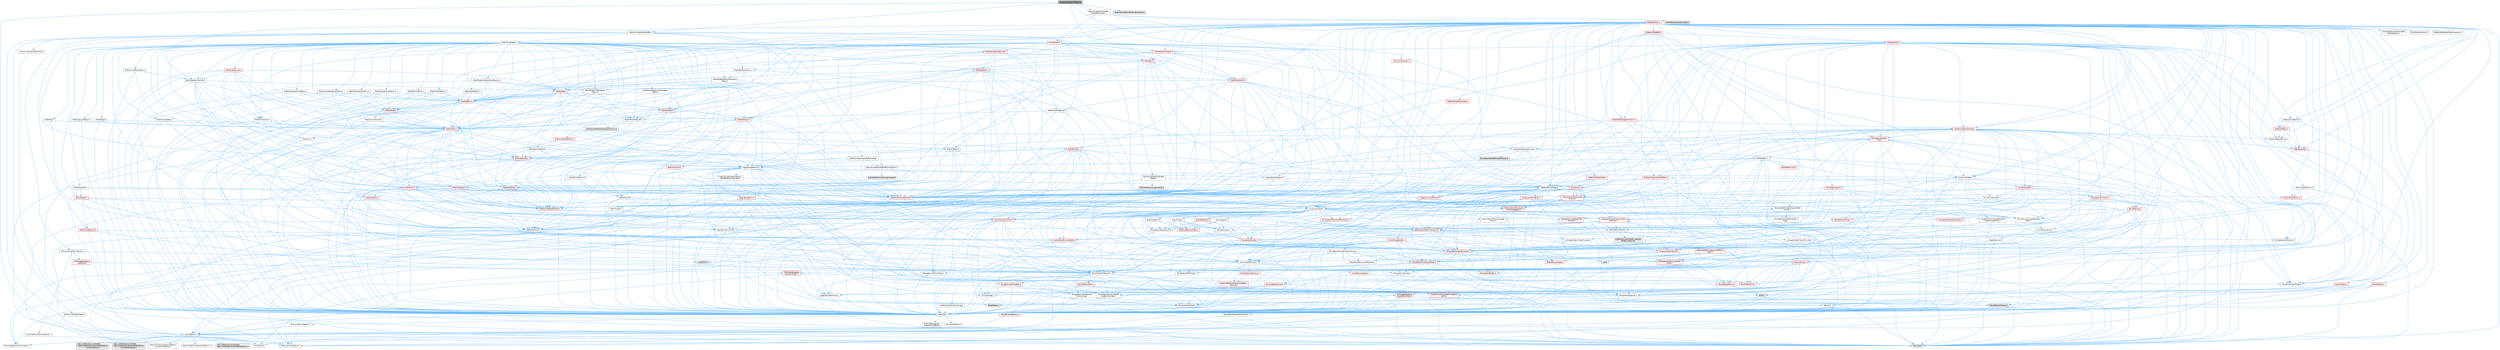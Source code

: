 digraph "StretcherAndPitchShifter.h"
{
 // INTERACTIVE_SVG=YES
 // LATEX_PDF_SIZE
  bgcolor="transparent";
  edge [fontname=Helvetica,fontsize=10,labelfontname=Helvetica,labelfontsize=10];
  node [fontname=Helvetica,fontsize=10,shape=box,height=0.2,width=0.4];
  Node1 [id="Node000001",label="StretcherAndPitchShifter.h",height=0.2,width=0.4,color="gray40", fillcolor="grey60", style="filled", fontcolor="black",tooltip=" "];
  Node1 -> Node2 [id="edge1_Node000001_Node000002",color="steelblue1",style="solid",tooltip=" "];
  Node2 [id="Node000002",label="HAL/Platform.h",height=0.2,width=0.4,color="grey40", fillcolor="white", style="filled",URL="$d9/dd0/Platform_8h.html",tooltip=" "];
  Node2 -> Node3 [id="edge2_Node000002_Node000003",color="steelblue1",style="solid",tooltip=" "];
  Node3 [id="Node000003",label="Misc/Build.h",height=0.2,width=0.4,color="grey40", fillcolor="white", style="filled",URL="$d3/dbb/Build_8h.html",tooltip=" "];
  Node2 -> Node4 [id="edge3_Node000002_Node000004",color="steelblue1",style="solid",tooltip=" "];
  Node4 [id="Node000004",label="Misc/LargeWorldCoordinates.h",height=0.2,width=0.4,color="grey40", fillcolor="white", style="filled",URL="$d2/dcb/LargeWorldCoordinates_8h.html",tooltip=" "];
  Node2 -> Node5 [id="edge4_Node000002_Node000005",color="steelblue1",style="solid",tooltip=" "];
  Node5 [id="Node000005",label="type_traits",height=0.2,width=0.4,color="grey60", fillcolor="#E0E0E0", style="filled",tooltip=" "];
  Node2 -> Node6 [id="edge5_Node000002_Node000006",color="steelblue1",style="solid",tooltip=" "];
  Node6 [id="Node000006",label="PreprocessorHelpers.h",height=0.2,width=0.4,color="grey40", fillcolor="white", style="filled",URL="$db/ddb/PreprocessorHelpers_8h.html",tooltip=" "];
  Node2 -> Node7 [id="edge6_Node000002_Node000007",color="steelblue1",style="solid",tooltip=" "];
  Node7 [id="Node000007",label="UBT_COMPILED_PLATFORM\l/UBT_COMPILED_PLATFORMPlatform\lCompilerPreSetup.h",height=0.2,width=0.4,color="grey60", fillcolor="#E0E0E0", style="filled",tooltip=" "];
  Node2 -> Node8 [id="edge7_Node000002_Node000008",color="steelblue1",style="solid",tooltip=" "];
  Node8 [id="Node000008",label="GenericPlatform/GenericPlatform\lCompilerPreSetup.h",height=0.2,width=0.4,color="grey40", fillcolor="white", style="filled",URL="$d9/dc8/GenericPlatformCompilerPreSetup_8h.html",tooltip=" "];
  Node2 -> Node9 [id="edge8_Node000002_Node000009",color="steelblue1",style="solid",tooltip=" "];
  Node9 [id="Node000009",label="GenericPlatform/GenericPlatform.h",height=0.2,width=0.4,color="grey40", fillcolor="white", style="filled",URL="$d6/d84/GenericPlatform_8h.html",tooltip=" "];
  Node2 -> Node10 [id="edge9_Node000002_Node000010",color="steelblue1",style="solid",tooltip=" "];
  Node10 [id="Node000010",label="UBT_COMPILED_PLATFORM\l/UBT_COMPILED_PLATFORMPlatform.h",height=0.2,width=0.4,color="grey60", fillcolor="#E0E0E0", style="filled",tooltip=" "];
  Node2 -> Node11 [id="edge10_Node000002_Node000011",color="steelblue1",style="solid",tooltip=" "];
  Node11 [id="Node000011",label="UBT_COMPILED_PLATFORM\l/UBT_COMPILED_PLATFORMPlatform\lCompilerSetup.h",height=0.2,width=0.4,color="grey60", fillcolor="#E0E0E0", style="filled",tooltip=" "];
  Node1 -> Node12 [id="edge11_Node000001_Node000012",color="steelblue1",style="solid",tooltip=" "];
  Node12 [id="Node000012",label="Templates/SharedPointer.h",height=0.2,width=0.4,color="grey40", fillcolor="white", style="filled",URL="$d2/d17/SharedPointer_8h.html",tooltip=" "];
  Node12 -> Node13 [id="edge12_Node000012_Node000013",color="steelblue1",style="solid",tooltip=" "];
  Node13 [id="Node000013",label="CoreTypes.h",height=0.2,width=0.4,color="grey40", fillcolor="white", style="filled",URL="$dc/dec/CoreTypes_8h.html",tooltip=" "];
  Node13 -> Node2 [id="edge13_Node000013_Node000002",color="steelblue1",style="solid",tooltip=" "];
  Node13 -> Node14 [id="edge14_Node000013_Node000014",color="steelblue1",style="solid",tooltip=" "];
  Node14 [id="Node000014",label="ProfilingDebugging\l/UMemoryDefines.h",height=0.2,width=0.4,color="grey40", fillcolor="white", style="filled",URL="$d2/da2/UMemoryDefines_8h.html",tooltip=" "];
  Node13 -> Node15 [id="edge15_Node000013_Node000015",color="steelblue1",style="solid",tooltip=" "];
  Node15 [id="Node000015",label="Misc/CoreMiscDefines.h",height=0.2,width=0.4,color="grey40", fillcolor="white", style="filled",URL="$da/d38/CoreMiscDefines_8h.html",tooltip=" "];
  Node15 -> Node2 [id="edge16_Node000015_Node000002",color="steelblue1",style="solid",tooltip=" "];
  Node15 -> Node6 [id="edge17_Node000015_Node000006",color="steelblue1",style="solid",tooltip=" "];
  Node13 -> Node16 [id="edge18_Node000013_Node000016",color="steelblue1",style="solid",tooltip=" "];
  Node16 [id="Node000016",label="Misc/CoreDefines.h",height=0.2,width=0.4,color="grey40", fillcolor="white", style="filled",URL="$d3/dd2/CoreDefines_8h.html",tooltip=" "];
  Node12 -> Node17 [id="edge19_Node000012_Node000017",color="steelblue1",style="solid",tooltip=" "];
  Node17 [id="Node000017",label="Misc/IntrusiveUnsetOptional\lState.h",height=0.2,width=0.4,color="grey40", fillcolor="white", style="filled",URL="$d2/d0a/IntrusiveUnsetOptionalState_8h.html",tooltip=" "];
  Node17 -> Node18 [id="edge20_Node000017_Node000018",color="steelblue1",style="solid",tooltip=" "];
  Node18 [id="Node000018",label="Misc/OptionalFwd.h",height=0.2,width=0.4,color="grey40", fillcolor="white", style="filled",URL="$dc/d50/OptionalFwd_8h.html",tooltip=" "];
  Node12 -> Node19 [id="edge21_Node000012_Node000019",color="steelblue1",style="solid",tooltip=" "];
  Node19 [id="Node000019",label="Templates/PointerIsConvertible\lFromTo.h",height=0.2,width=0.4,color="grey40", fillcolor="white", style="filled",URL="$d6/d65/PointerIsConvertibleFromTo_8h.html",tooltip=" "];
  Node19 -> Node13 [id="edge22_Node000019_Node000013",color="steelblue1",style="solid",tooltip=" "];
  Node19 -> Node20 [id="edge23_Node000019_Node000020",color="steelblue1",style="solid",tooltip=" "];
  Node20 [id="Node000020",label="Misc/StaticAssertComplete\lType.h",height=0.2,width=0.4,color="grey40", fillcolor="white", style="filled",URL="$d5/d4e/StaticAssertCompleteType_8h.html",tooltip=" "];
  Node19 -> Node21 [id="edge24_Node000019_Node000021",color="steelblue1",style="solid",tooltip=" "];
  Node21 [id="Node000021",label="Templates/LosesQualifiers\lFromTo.h",height=0.2,width=0.4,color="red", fillcolor="#FFF0F0", style="filled",URL="$d2/db3/LosesQualifiersFromTo_8h.html",tooltip=" "];
  Node21 -> Node5 [id="edge25_Node000021_Node000005",color="steelblue1",style="solid",tooltip=" "];
  Node19 -> Node5 [id="edge26_Node000019_Node000005",color="steelblue1",style="solid",tooltip=" "];
  Node12 -> Node23 [id="edge27_Node000012_Node000023",color="steelblue1",style="solid",tooltip=" "];
  Node23 [id="Node000023",label="Misc/AssertionMacros.h",height=0.2,width=0.4,color="grey40", fillcolor="white", style="filled",URL="$d0/dfa/AssertionMacros_8h.html",tooltip=" "];
  Node23 -> Node13 [id="edge28_Node000023_Node000013",color="steelblue1",style="solid",tooltip=" "];
  Node23 -> Node2 [id="edge29_Node000023_Node000002",color="steelblue1",style="solid",tooltip=" "];
  Node23 -> Node24 [id="edge30_Node000023_Node000024",color="steelblue1",style="solid",tooltip=" "];
  Node24 [id="Node000024",label="HAL/PlatformMisc.h",height=0.2,width=0.4,color="red", fillcolor="#FFF0F0", style="filled",URL="$d0/df5/PlatformMisc_8h.html",tooltip=" "];
  Node24 -> Node13 [id="edge31_Node000024_Node000013",color="steelblue1",style="solid",tooltip=" "];
  Node24 -> Node51 [id="edge32_Node000024_Node000051",color="steelblue1",style="solid",tooltip=" "];
  Node51 [id="Node000051",label="ProfilingDebugging\l/CpuProfilerTrace.h",height=0.2,width=0.4,color="red", fillcolor="#FFF0F0", style="filled",URL="$da/dcb/CpuProfilerTrace_8h.html",tooltip=" "];
  Node51 -> Node13 [id="edge33_Node000051_Node000013",color="steelblue1",style="solid",tooltip=" "];
  Node51 -> Node6 [id="edge34_Node000051_Node000006",color="steelblue1",style="solid",tooltip=" "];
  Node51 -> Node3 [id="edge35_Node000051_Node000003",color="steelblue1",style="solid",tooltip=" "];
  Node51 -> Node56 [id="edge36_Node000051_Node000056",color="steelblue1",style="solid",tooltip=" "];
  Node56 [id="Node000056",label="Trace/Detail/Channel.h",height=0.2,width=0.4,color="grey60", fillcolor="#E0E0E0", style="filled",tooltip=" "];
  Node51 -> Node58 [id="edge37_Node000051_Node000058",color="steelblue1",style="solid",tooltip=" "];
  Node58 [id="Node000058",label="Trace/Trace.h",height=0.2,width=0.4,color="grey60", fillcolor="#E0E0E0", style="filled",tooltip=" "];
  Node23 -> Node6 [id="edge38_Node000023_Node000006",color="steelblue1",style="solid",tooltip=" "];
  Node23 -> Node59 [id="edge39_Node000023_Node000059",color="steelblue1",style="solid",tooltip=" "];
  Node59 [id="Node000059",label="Templates/EnableIf.h",height=0.2,width=0.4,color="grey40", fillcolor="white", style="filled",URL="$d7/d60/EnableIf_8h.html",tooltip=" "];
  Node59 -> Node13 [id="edge40_Node000059_Node000013",color="steelblue1",style="solid",tooltip=" "];
  Node23 -> Node60 [id="edge41_Node000023_Node000060",color="steelblue1",style="solid",tooltip=" "];
  Node60 [id="Node000060",label="Templates/IsArrayOrRefOf\lTypeByPredicate.h",height=0.2,width=0.4,color="grey40", fillcolor="white", style="filled",URL="$d6/da1/IsArrayOrRefOfTypeByPredicate_8h.html",tooltip=" "];
  Node60 -> Node13 [id="edge42_Node000060_Node000013",color="steelblue1",style="solid",tooltip=" "];
  Node23 -> Node61 [id="edge43_Node000023_Node000061",color="steelblue1",style="solid",tooltip=" "];
  Node61 [id="Node000061",label="Templates/IsValidVariadic\lFunctionArg.h",height=0.2,width=0.4,color="grey40", fillcolor="white", style="filled",URL="$d0/dc8/IsValidVariadicFunctionArg_8h.html",tooltip=" "];
  Node61 -> Node13 [id="edge44_Node000061_Node000013",color="steelblue1",style="solid",tooltip=" "];
  Node61 -> Node62 [id="edge45_Node000061_Node000062",color="steelblue1",style="solid",tooltip=" "];
  Node62 [id="Node000062",label="IsEnum.h",height=0.2,width=0.4,color="grey40", fillcolor="white", style="filled",URL="$d4/de5/IsEnum_8h.html",tooltip=" "];
  Node61 -> Node5 [id="edge46_Node000061_Node000005",color="steelblue1",style="solid",tooltip=" "];
  Node23 -> Node63 [id="edge47_Node000023_Node000063",color="steelblue1",style="solid",tooltip=" "];
  Node63 [id="Node000063",label="Traits/IsCharEncodingCompatible\lWith.h",height=0.2,width=0.4,color="red", fillcolor="#FFF0F0", style="filled",URL="$df/dd1/IsCharEncodingCompatibleWith_8h.html",tooltip=" "];
  Node63 -> Node5 [id="edge48_Node000063_Node000005",color="steelblue1",style="solid",tooltip=" "];
  Node23 -> Node65 [id="edge49_Node000023_Node000065",color="steelblue1",style="solid",tooltip=" "];
  Node65 [id="Node000065",label="Misc/VarArgs.h",height=0.2,width=0.4,color="grey40", fillcolor="white", style="filled",URL="$d5/d6f/VarArgs_8h.html",tooltip=" "];
  Node65 -> Node13 [id="edge50_Node000065_Node000013",color="steelblue1",style="solid",tooltip=" "];
  Node23 -> Node66 [id="edge51_Node000023_Node000066",color="steelblue1",style="solid",tooltip=" "];
  Node66 [id="Node000066",label="String/FormatStringSan.h",height=0.2,width=0.4,color="red", fillcolor="#FFF0F0", style="filled",URL="$d3/d8b/FormatStringSan_8h.html",tooltip=" "];
  Node66 -> Node5 [id="edge52_Node000066_Node000005",color="steelblue1",style="solid",tooltip=" "];
  Node66 -> Node13 [id="edge53_Node000066_Node000013",color="steelblue1",style="solid",tooltip=" "];
  Node66 -> Node67 [id="edge54_Node000066_Node000067",color="steelblue1",style="solid",tooltip=" "];
  Node67 [id="Node000067",label="Templates/Requires.h",height=0.2,width=0.4,color="grey40", fillcolor="white", style="filled",URL="$dc/d96/Requires_8h.html",tooltip=" "];
  Node67 -> Node59 [id="edge55_Node000067_Node000059",color="steelblue1",style="solid",tooltip=" "];
  Node67 -> Node5 [id="edge56_Node000067_Node000005",color="steelblue1",style="solid",tooltip=" "];
  Node66 -> Node61 [id="edge57_Node000066_Node000061",color="steelblue1",style="solid",tooltip=" "];
  Node23 -> Node72 [id="edge58_Node000023_Node000072",color="steelblue1",style="solid",tooltip=" "];
  Node72 [id="Node000072",label="atomic",height=0.2,width=0.4,color="grey60", fillcolor="#E0E0E0", style="filled",tooltip=" "];
  Node12 -> Node73 [id="edge59_Node000012_Node000073",color="steelblue1",style="solid",tooltip=" "];
  Node73 [id="Node000073",label="HAL/UnrealMemory.h",height=0.2,width=0.4,color="grey40", fillcolor="white", style="filled",URL="$d9/d96/UnrealMemory_8h.html",tooltip=" "];
  Node73 -> Node13 [id="edge60_Node000073_Node000013",color="steelblue1",style="solid",tooltip=" "];
  Node73 -> Node74 [id="edge61_Node000073_Node000074",color="steelblue1",style="solid",tooltip=" "];
  Node74 [id="Node000074",label="GenericPlatform/GenericPlatform\lMemory.h",height=0.2,width=0.4,color="red", fillcolor="#FFF0F0", style="filled",URL="$dd/d22/GenericPlatformMemory_8h.html",tooltip=" "];
  Node74 -> Node13 [id="edge62_Node000074_Node000013",color="steelblue1",style="solid",tooltip=" "];
  Node73 -> Node77 [id="edge63_Node000073_Node000077",color="steelblue1",style="solid",tooltip=" "];
  Node77 [id="Node000077",label="HAL/MemoryBase.h",height=0.2,width=0.4,color="red", fillcolor="#FFF0F0", style="filled",URL="$d6/d9f/MemoryBase_8h.html",tooltip=" "];
  Node77 -> Node13 [id="edge64_Node000077_Node000013",color="steelblue1",style="solid",tooltip=" "];
  Node77 -> Node35 [id="edge65_Node000077_Node000035",color="steelblue1",style="solid",tooltip=" "];
  Node35 [id="Node000035",label="HAL/PlatformCrt.h",height=0.2,width=0.4,color="red", fillcolor="#FFF0F0", style="filled",URL="$d8/d75/PlatformCrt_8h.html",tooltip=" "];
  Node77 -> Node79 [id="edge66_Node000077_Node000079",color="steelblue1",style="solid",tooltip=" "];
  Node79 [id="Node000079",label="Misc/OutputDevice.h",height=0.2,width=0.4,color="red", fillcolor="#FFF0F0", style="filled",URL="$d7/d32/OutputDevice_8h.html",tooltip=" "];
  Node79 -> Node13 [id="edge67_Node000079_Node000013",color="steelblue1",style="solid",tooltip=" "];
  Node79 -> Node80 [id="edge68_Node000079_Node000080",color="steelblue1",style="solid",tooltip=" "];
  Node80 [id="Node000080",label="Logging/LogVerbosity.h",height=0.2,width=0.4,color="grey40", fillcolor="white", style="filled",URL="$d2/d8f/LogVerbosity_8h.html",tooltip=" "];
  Node80 -> Node13 [id="edge69_Node000080_Node000013",color="steelblue1",style="solid",tooltip=" "];
  Node79 -> Node65 [id="edge70_Node000079_Node000065",color="steelblue1",style="solid",tooltip=" "];
  Node79 -> Node60 [id="edge71_Node000079_Node000060",color="steelblue1",style="solid",tooltip=" "];
  Node79 -> Node61 [id="edge72_Node000079_Node000061",color="steelblue1",style="solid",tooltip=" "];
  Node79 -> Node63 [id="edge73_Node000079_Node000063",color="steelblue1",style="solid",tooltip=" "];
  Node77 -> Node81 [id="edge74_Node000077_Node000081",color="steelblue1",style="solid",tooltip=" "];
  Node81 [id="Node000081",label="Templates/Atomic.h",height=0.2,width=0.4,color="red", fillcolor="#FFF0F0", style="filled",URL="$d3/d91/Atomic_8h.html",tooltip=" "];
  Node81 -> Node72 [id="edge75_Node000081_Node000072",color="steelblue1",style="solid",tooltip=" "];
  Node73 -> Node90 [id="edge76_Node000073_Node000090",color="steelblue1",style="solid",tooltip=" "];
  Node90 [id="Node000090",label="HAL/PlatformMemory.h",height=0.2,width=0.4,color="red", fillcolor="#FFF0F0", style="filled",URL="$de/d68/PlatformMemory_8h.html",tooltip=" "];
  Node90 -> Node13 [id="edge77_Node000090_Node000013",color="steelblue1",style="solid",tooltip=" "];
  Node90 -> Node74 [id="edge78_Node000090_Node000074",color="steelblue1",style="solid",tooltip=" "];
  Node73 -> Node92 [id="edge79_Node000073_Node000092",color="steelblue1",style="solid",tooltip=" "];
  Node92 [id="Node000092",label="ProfilingDebugging\l/MemoryTrace.h",height=0.2,width=0.4,color="red", fillcolor="#FFF0F0", style="filled",URL="$da/dd7/MemoryTrace_8h.html",tooltip=" "];
  Node92 -> Node2 [id="edge80_Node000092_Node000002",color="steelblue1",style="solid",tooltip=" "];
  Node92 -> Node47 [id="edge81_Node000092_Node000047",color="steelblue1",style="solid",tooltip=" "];
  Node47 [id="Node000047",label="Misc/EnumClassFlags.h",height=0.2,width=0.4,color="grey40", fillcolor="white", style="filled",URL="$d8/de7/EnumClassFlags_8h.html",tooltip=" "];
  Node92 -> Node58 [id="edge82_Node000092_Node000058",color="steelblue1",style="solid",tooltip=" "];
  Node73 -> Node93 [id="edge83_Node000073_Node000093",color="steelblue1",style="solid",tooltip=" "];
  Node93 [id="Node000093",label="Templates/IsPointer.h",height=0.2,width=0.4,color="grey40", fillcolor="white", style="filled",URL="$d7/d05/IsPointer_8h.html",tooltip=" "];
  Node93 -> Node13 [id="edge84_Node000093_Node000013",color="steelblue1",style="solid",tooltip=" "];
  Node12 -> Node94 [id="edge85_Node000012_Node000094",color="steelblue1",style="solid",tooltip=" "];
  Node94 [id="Node000094",label="Containers/Array.h",height=0.2,width=0.4,color="grey40", fillcolor="white", style="filled",URL="$df/dd0/Array_8h.html",tooltip=" "];
  Node94 -> Node13 [id="edge86_Node000094_Node000013",color="steelblue1",style="solid",tooltip=" "];
  Node94 -> Node23 [id="edge87_Node000094_Node000023",color="steelblue1",style="solid",tooltip=" "];
  Node94 -> Node17 [id="edge88_Node000094_Node000017",color="steelblue1",style="solid",tooltip=" "];
  Node94 -> Node95 [id="edge89_Node000094_Node000095",color="steelblue1",style="solid",tooltip=" "];
  Node95 [id="Node000095",label="Misc/ReverseIterate.h",height=0.2,width=0.4,color="red", fillcolor="#FFF0F0", style="filled",URL="$db/de3/ReverseIterate_8h.html",tooltip=" "];
  Node95 -> Node2 [id="edge90_Node000095_Node000002",color="steelblue1",style="solid",tooltip=" "];
  Node94 -> Node73 [id="edge91_Node000094_Node000073",color="steelblue1",style="solid",tooltip=" "];
  Node94 -> Node97 [id="edge92_Node000094_Node000097",color="steelblue1",style="solid",tooltip=" "];
  Node97 [id="Node000097",label="Templates/UnrealTypeTraits.h",height=0.2,width=0.4,color="red", fillcolor="#FFF0F0", style="filled",URL="$d2/d2d/UnrealTypeTraits_8h.html",tooltip=" "];
  Node97 -> Node13 [id="edge93_Node000097_Node000013",color="steelblue1",style="solid",tooltip=" "];
  Node97 -> Node93 [id="edge94_Node000097_Node000093",color="steelblue1",style="solid",tooltip=" "];
  Node97 -> Node23 [id="edge95_Node000097_Node000023",color="steelblue1",style="solid",tooltip=" "];
  Node97 -> Node59 [id="edge96_Node000097_Node000059",color="steelblue1",style="solid",tooltip=" "];
  Node97 -> Node62 [id="edge97_Node000097_Node000062",color="steelblue1",style="solid",tooltip=" "];
  Node97 -> Node99 [id="edge98_Node000097_Node000099",color="steelblue1",style="solid",tooltip=" "];
  Node99 [id="Node000099",label="Templates/Models.h",height=0.2,width=0.4,color="red", fillcolor="#FFF0F0", style="filled",URL="$d3/d0c/Models_8h.html",tooltip=" "];
  Node97 -> Node100 [id="edge99_Node000097_Node000100",color="steelblue1",style="solid",tooltip=" "];
  Node100 [id="Node000100",label="Templates/IsPODType.h",height=0.2,width=0.4,color="grey40", fillcolor="white", style="filled",URL="$d7/db1/IsPODType_8h.html",tooltip=" "];
  Node100 -> Node13 [id="edge100_Node000100_Node000013",color="steelblue1",style="solid",tooltip=" "];
  Node97 -> Node101 [id="edge101_Node000097_Node000101",color="steelblue1",style="solid",tooltip=" "];
  Node101 [id="Node000101",label="Templates/IsUECoreType.h",height=0.2,width=0.4,color="grey40", fillcolor="white", style="filled",URL="$d1/db8/IsUECoreType_8h.html",tooltip=" "];
  Node101 -> Node13 [id="edge102_Node000101_Node000013",color="steelblue1",style="solid",tooltip=" "];
  Node101 -> Node5 [id="edge103_Node000101_Node000005",color="steelblue1",style="solid",tooltip=" "];
  Node94 -> Node102 [id="edge104_Node000094_Node000102",color="steelblue1",style="solid",tooltip=" "];
  Node102 [id="Node000102",label="Templates/UnrealTemplate.h",height=0.2,width=0.4,color="red", fillcolor="#FFF0F0", style="filled",URL="$d4/d24/UnrealTemplate_8h.html",tooltip=" "];
  Node102 -> Node13 [id="edge105_Node000102_Node000013",color="steelblue1",style="solid",tooltip=" "];
  Node102 -> Node93 [id="edge106_Node000102_Node000093",color="steelblue1",style="solid",tooltip=" "];
  Node102 -> Node73 [id="edge107_Node000102_Node000073",color="steelblue1",style="solid",tooltip=" "];
  Node102 -> Node97 [id="edge108_Node000102_Node000097",color="steelblue1",style="solid",tooltip=" "];
  Node102 -> Node104 [id="edge109_Node000102_Node000104",color="steelblue1",style="solid",tooltip=" "];
  Node104 [id="Node000104",label="Templates/RemoveReference.h",height=0.2,width=0.4,color="grey40", fillcolor="white", style="filled",URL="$da/dbe/RemoveReference_8h.html",tooltip=" "];
  Node104 -> Node13 [id="edge110_Node000104_Node000013",color="steelblue1",style="solid",tooltip=" "];
  Node102 -> Node67 [id="edge111_Node000102_Node000067",color="steelblue1",style="solid",tooltip=" "];
  Node102 -> Node105 [id="edge112_Node000102_Node000105",color="steelblue1",style="solid",tooltip=" "];
  Node105 [id="Node000105",label="Templates/TypeCompatible\lBytes.h",height=0.2,width=0.4,color="red", fillcolor="#FFF0F0", style="filled",URL="$df/d0a/TypeCompatibleBytes_8h.html",tooltip=" "];
  Node105 -> Node13 [id="edge113_Node000105_Node000013",color="steelblue1",style="solid",tooltip=" "];
  Node105 -> Node5 [id="edge114_Node000105_Node000005",color="steelblue1",style="solid",tooltip=" "];
  Node102 -> Node5 [id="edge115_Node000102_Node000005",color="steelblue1",style="solid",tooltip=" "];
  Node94 -> Node107 [id="edge116_Node000094_Node000107",color="steelblue1",style="solid",tooltip=" "];
  Node107 [id="Node000107",label="Containers/AllowShrinking.h",height=0.2,width=0.4,color="grey40", fillcolor="white", style="filled",URL="$d7/d1a/AllowShrinking_8h.html",tooltip=" "];
  Node107 -> Node13 [id="edge117_Node000107_Node000013",color="steelblue1",style="solid",tooltip=" "];
  Node94 -> Node108 [id="edge118_Node000094_Node000108",color="steelblue1",style="solid",tooltip=" "];
  Node108 [id="Node000108",label="Containers/ContainerAllocation\lPolicies.h",height=0.2,width=0.4,color="red", fillcolor="#FFF0F0", style="filled",URL="$d7/dff/ContainerAllocationPolicies_8h.html",tooltip=" "];
  Node108 -> Node13 [id="edge119_Node000108_Node000013",color="steelblue1",style="solid",tooltip=" "];
  Node108 -> Node108 [id="edge120_Node000108_Node000108",color="steelblue1",style="solid",tooltip=" "];
  Node108 -> Node110 [id="edge121_Node000108_Node000110",color="steelblue1",style="solid",tooltip=" "];
  Node110 [id="Node000110",label="HAL/PlatformMath.h",height=0.2,width=0.4,color="grey40", fillcolor="white", style="filled",URL="$dc/d53/PlatformMath_8h.html",tooltip=" "];
  Node110 -> Node13 [id="edge122_Node000110_Node000013",color="steelblue1",style="solid",tooltip=" "];
  Node110 -> Node111 [id="edge123_Node000110_Node000111",color="steelblue1",style="solid",tooltip=" "];
  Node111 [id="Node000111",label="GenericPlatform/GenericPlatform\lMath.h",height=0.2,width=0.4,color="red", fillcolor="#FFF0F0", style="filled",URL="$d5/d79/GenericPlatformMath_8h.html",tooltip=" "];
  Node111 -> Node13 [id="edge124_Node000111_Node000013",color="steelblue1",style="solid",tooltip=" "];
  Node111 -> Node35 [id="edge125_Node000111_Node000035",color="steelblue1",style="solid",tooltip=" "];
  Node111 -> Node97 [id="edge126_Node000111_Node000097",color="steelblue1",style="solid",tooltip=" "];
  Node111 -> Node67 [id="edge127_Node000111_Node000067",color="steelblue1",style="solid",tooltip=" "];
  Node111 -> Node105 [id="edge128_Node000111_Node000105",color="steelblue1",style="solid",tooltip=" "];
  Node111 -> Node116 [id="edge129_Node000111_Node000116",color="steelblue1",style="solid",tooltip=" "];
  Node116 [id="Node000116",label="limits",height=0.2,width=0.4,color="grey60", fillcolor="#E0E0E0", style="filled",tooltip=" "];
  Node111 -> Node5 [id="edge130_Node000111_Node000005",color="steelblue1",style="solid",tooltip=" "];
  Node110 -> Node117 [id="edge131_Node000110_Node000117",color="steelblue1",style="solid",tooltip=" "];
  Node117 [id="Node000117",label="COMPILED_PLATFORM_HEADER\l(PlatformMath.h)",height=0.2,width=0.4,color="grey60", fillcolor="#E0E0E0", style="filled",tooltip=" "];
  Node108 -> Node73 [id="edge132_Node000108_Node000073",color="steelblue1",style="solid",tooltip=" "];
  Node108 -> Node45 [id="edge133_Node000108_Node000045",color="steelblue1",style="solid",tooltip=" "];
  Node45 [id="Node000045",label="Math/NumericLimits.h",height=0.2,width=0.4,color="grey40", fillcolor="white", style="filled",URL="$df/d1b/NumericLimits_8h.html",tooltip=" "];
  Node45 -> Node13 [id="edge134_Node000045_Node000013",color="steelblue1",style="solid",tooltip=" "];
  Node108 -> Node23 [id="edge135_Node000108_Node000023",color="steelblue1",style="solid",tooltip=" "];
  Node108 -> Node105 [id="edge136_Node000108_Node000105",color="steelblue1",style="solid",tooltip=" "];
  Node108 -> Node5 [id="edge137_Node000108_Node000005",color="steelblue1",style="solid",tooltip=" "];
  Node94 -> Node120 [id="edge138_Node000094_Node000120",color="steelblue1",style="solid",tooltip=" "];
  Node120 [id="Node000120",label="Containers/ContainerElement\lTypeCompatibility.h",height=0.2,width=0.4,color="grey40", fillcolor="white", style="filled",URL="$df/ddf/ContainerElementTypeCompatibility_8h.html",tooltip=" "];
  Node120 -> Node13 [id="edge139_Node000120_Node000013",color="steelblue1",style="solid",tooltip=" "];
  Node120 -> Node97 [id="edge140_Node000120_Node000097",color="steelblue1",style="solid",tooltip=" "];
  Node94 -> Node121 [id="edge141_Node000094_Node000121",color="steelblue1",style="solid",tooltip=" "];
  Node121 [id="Node000121",label="Serialization/Archive.h",height=0.2,width=0.4,color="red", fillcolor="#FFF0F0", style="filled",URL="$d7/d3b/Archive_8h.html",tooltip=" "];
  Node121 -> Node13 [id="edge142_Node000121_Node000013",color="steelblue1",style="solid",tooltip=" "];
  Node121 -> Node32 [id="edge143_Node000121_Node000032",color="steelblue1",style="solid",tooltip=" "];
  Node32 [id="Node000032",label="Math/MathFwd.h",height=0.2,width=0.4,color="grey40", fillcolor="white", style="filled",URL="$d2/d10/MathFwd_8h.html",tooltip=" "];
  Node32 -> Node2 [id="edge144_Node000032_Node000002",color="steelblue1",style="solid",tooltip=" "];
  Node121 -> Node23 [id="edge145_Node000121_Node000023",color="steelblue1",style="solid",tooltip=" "];
  Node121 -> Node3 [id="edge146_Node000121_Node000003",color="steelblue1",style="solid",tooltip=" "];
  Node121 -> Node65 [id="edge147_Node000121_Node000065",color="steelblue1",style="solid",tooltip=" "];
  Node121 -> Node59 [id="edge148_Node000121_Node000059",color="steelblue1",style="solid",tooltip=" "];
  Node121 -> Node60 [id="edge149_Node000121_Node000060",color="steelblue1",style="solid",tooltip=" "];
  Node121 -> Node61 [id="edge150_Node000121_Node000061",color="steelblue1",style="solid",tooltip=" "];
  Node121 -> Node102 [id="edge151_Node000121_Node000102",color="steelblue1",style="solid",tooltip=" "];
  Node121 -> Node63 [id="edge152_Node000121_Node000063",color="steelblue1",style="solid",tooltip=" "];
  Node94 -> Node131 [id="edge153_Node000094_Node000131",color="steelblue1",style="solid",tooltip=" "];
  Node131 [id="Node000131",label="Serialization/MemoryImage\lWriter.h",height=0.2,width=0.4,color="grey40", fillcolor="white", style="filled",URL="$d0/d08/MemoryImageWriter_8h.html",tooltip=" "];
  Node131 -> Node13 [id="edge154_Node000131_Node000013",color="steelblue1",style="solid",tooltip=" "];
  Node131 -> Node132 [id="edge155_Node000131_Node000132",color="steelblue1",style="solid",tooltip=" "];
  Node132 [id="Node000132",label="Serialization/MemoryLayout.h",height=0.2,width=0.4,color="red", fillcolor="#FFF0F0", style="filled",URL="$d7/d66/MemoryLayout_8h.html",tooltip=" "];
  Node132 -> Node133 [id="edge156_Node000132_Node000133",color="steelblue1",style="solid",tooltip=" "];
  Node133 [id="Node000133",label="Concepts/StaticClassProvider.h",height=0.2,width=0.4,color="grey40", fillcolor="white", style="filled",URL="$dd/d83/StaticClassProvider_8h.html",tooltip=" "];
  Node132 -> Node134 [id="edge157_Node000132_Node000134",color="steelblue1",style="solid",tooltip=" "];
  Node134 [id="Node000134",label="Concepts/StaticStructProvider.h",height=0.2,width=0.4,color="grey40", fillcolor="white", style="filled",URL="$d5/d77/StaticStructProvider_8h.html",tooltip=" "];
  Node132 -> Node135 [id="edge158_Node000132_Node000135",color="steelblue1",style="solid",tooltip=" "];
  Node135 [id="Node000135",label="Containers/EnumAsByte.h",height=0.2,width=0.4,color="red", fillcolor="#FFF0F0", style="filled",URL="$d6/d9a/EnumAsByte_8h.html",tooltip=" "];
  Node135 -> Node13 [id="edge159_Node000135_Node000013",color="steelblue1",style="solid",tooltip=" "];
  Node135 -> Node100 [id="edge160_Node000135_Node000100",color="steelblue1",style="solid",tooltip=" "];
  Node132 -> Node26 [id="edge161_Node000132_Node000026",color="steelblue1",style="solid",tooltip=" "];
  Node26 [id="Node000026",label="Containers/StringFwd.h",height=0.2,width=0.4,color="red", fillcolor="#FFF0F0", style="filled",URL="$df/d37/StringFwd_8h.html",tooltip=" "];
  Node26 -> Node13 [id="edge162_Node000026_Node000013",color="steelblue1",style="solid",tooltip=" "];
  Node26 -> Node27 [id="edge163_Node000026_Node000027",color="steelblue1",style="solid",tooltip=" "];
  Node27 [id="Node000027",label="Traits/ElementType.h",height=0.2,width=0.4,color="red", fillcolor="#FFF0F0", style="filled",URL="$d5/d4f/ElementType_8h.html",tooltip=" "];
  Node27 -> Node2 [id="edge164_Node000027_Node000002",color="steelblue1",style="solid",tooltip=" "];
  Node27 -> Node5 [id="edge165_Node000027_Node000005",color="steelblue1",style="solid",tooltip=" "];
  Node132 -> Node73 [id="edge166_Node000132_Node000073",color="steelblue1",style="solid",tooltip=" "];
  Node132 -> Node59 [id="edge167_Node000132_Node000059",color="steelblue1",style="solid",tooltip=" "];
  Node132 -> Node144 [id="edge168_Node000132_Node000144",color="steelblue1",style="solid",tooltip=" "];
  Node144 [id="Node000144",label="Templates/IsAbstract.h",height=0.2,width=0.4,color="grey40", fillcolor="white", style="filled",URL="$d8/db7/IsAbstract_8h.html",tooltip=" "];
  Node132 -> Node99 [id="edge169_Node000132_Node000099",color="steelblue1",style="solid",tooltip=" "];
  Node132 -> Node102 [id="edge170_Node000132_Node000102",color="steelblue1",style="solid",tooltip=" "];
  Node94 -> Node145 [id="edge171_Node000094_Node000145",color="steelblue1",style="solid",tooltip=" "];
  Node145 [id="Node000145",label="Algo/Heapify.h",height=0.2,width=0.4,color="grey40", fillcolor="white", style="filled",URL="$d0/d2a/Heapify_8h.html",tooltip=" "];
  Node145 -> Node146 [id="edge172_Node000145_Node000146",color="steelblue1",style="solid",tooltip=" "];
  Node146 [id="Node000146",label="Algo/Impl/BinaryHeap.h",height=0.2,width=0.4,color="red", fillcolor="#FFF0F0", style="filled",URL="$d7/da3/Algo_2Impl_2BinaryHeap_8h.html",tooltip=" "];
  Node146 -> Node147 [id="edge173_Node000146_Node000147",color="steelblue1",style="solid",tooltip=" "];
  Node147 [id="Node000147",label="Templates/Invoke.h",height=0.2,width=0.4,color="red", fillcolor="#FFF0F0", style="filled",URL="$d7/deb/Invoke_8h.html",tooltip=" "];
  Node147 -> Node13 [id="edge174_Node000147_Node000013",color="steelblue1",style="solid",tooltip=" "];
  Node147 -> Node102 [id="edge175_Node000147_Node000102",color="steelblue1",style="solid",tooltip=" "];
  Node147 -> Node5 [id="edge176_Node000147_Node000005",color="steelblue1",style="solid",tooltip=" "];
  Node146 -> Node5 [id="edge177_Node000146_Node000005",color="steelblue1",style="solid",tooltip=" "];
  Node145 -> Node151 [id="edge178_Node000145_Node000151",color="steelblue1",style="solid",tooltip=" "];
  Node151 [id="Node000151",label="Templates/IdentityFunctor.h",height=0.2,width=0.4,color="grey40", fillcolor="white", style="filled",URL="$d7/d2e/IdentityFunctor_8h.html",tooltip=" "];
  Node151 -> Node2 [id="edge179_Node000151_Node000002",color="steelblue1",style="solid",tooltip=" "];
  Node145 -> Node147 [id="edge180_Node000145_Node000147",color="steelblue1",style="solid",tooltip=" "];
  Node145 -> Node152 [id="edge181_Node000145_Node000152",color="steelblue1",style="solid",tooltip=" "];
  Node152 [id="Node000152",label="Templates/Less.h",height=0.2,width=0.4,color="grey40", fillcolor="white", style="filled",URL="$de/dc8/Less_8h.html",tooltip=" "];
  Node152 -> Node13 [id="edge182_Node000152_Node000013",color="steelblue1",style="solid",tooltip=" "];
  Node152 -> Node102 [id="edge183_Node000152_Node000102",color="steelblue1",style="solid",tooltip=" "];
  Node145 -> Node102 [id="edge184_Node000145_Node000102",color="steelblue1",style="solid",tooltip=" "];
  Node94 -> Node153 [id="edge185_Node000094_Node000153",color="steelblue1",style="solid",tooltip=" "];
  Node153 [id="Node000153",label="Algo/HeapSort.h",height=0.2,width=0.4,color="grey40", fillcolor="white", style="filled",URL="$d3/d92/HeapSort_8h.html",tooltip=" "];
  Node153 -> Node146 [id="edge186_Node000153_Node000146",color="steelblue1",style="solid",tooltip=" "];
  Node153 -> Node151 [id="edge187_Node000153_Node000151",color="steelblue1",style="solid",tooltip=" "];
  Node153 -> Node152 [id="edge188_Node000153_Node000152",color="steelblue1",style="solid",tooltip=" "];
  Node153 -> Node102 [id="edge189_Node000153_Node000102",color="steelblue1",style="solid",tooltip=" "];
  Node94 -> Node154 [id="edge190_Node000094_Node000154",color="steelblue1",style="solid",tooltip=" "];
  Node154 [id="Node000154",label="Algo/IsHeap.h",height=0.2,width=0.4,color="grey40", fillcolor="white", style="filled",URL="$de/d32/IsHeap_8h.html",tooltip=" "];
  Node154 -> Node146 [id="edge191_Node000154_Node000146",color="steelblue1",style="solid",tooltip=" "];
  Node154 -> Node151 [id="edge192_Node000154_Node000151",color="steelblue1",style="solid",tooltip=" "];
  Node154 -> Node147 [id="edge193_Node000154_Node000147",color="steelblue1",style="solid",tooltip=" "];
  Node154 -> Node152 [id="edge194_Node000154_Node000152",color="steelblue1",style="solid",tooltip=" "];
  Node154 -> Node102 [id="edge195_Node000154_Node000102",color="steelblue1",style="solid",tooltip=" "];
  Node94 -> Node146 [id="edge196_Node000094_Node000146",color="steelblue1",style="solid",tooltip=" "];
  Node94 -> Node155 [id="edge197_Node000094_Node000155",color="steelblue1",style="solid",tooltip=" "];
  Node155 [id="Node000155",label="Algo/StableSort.h",height=0.2,width=0.4,color="red", fillcolor="#FFF0F0", style="filled",URL="$d7/d3c/StableSort_8h.html",tooltip=" "];
  Node155 -> Node151 [id="edge198_Node000155_Node000151",color="steelblue1",style="solid",tooltip=" "];
  Node155 -> Node147 [id="edge199_Node000155_Node000147",color="steelblue1",style="solid",tooltip=" "];
  Node155 -> Node152 [id="edge200_Node000155_Node000152",color="steelblue1",style="solid",tooltip=" "];
  Node155 -> Node102 [id="edge201_Node000155_Node000102",color="steelblue1",style="solid",tooltip=" "];
  Node94 -> Node158 [id="edge202_Node000094_Node000158",color="steelblue1",style="solid",tooltip=" "];
  Node158 [id="Node000158",label="Concepts/GetTypeHashable.h",height=0.2,width=0.4,color="red", fillcolor="#FFF0F0", style="filled",URL="$d3/da2/GetTypeHashable_8h.html",tooltip=" "];
  Node158 -> Node13 [id="edge203_Node000158_Node000013",color="steelblue1",style="solid",tooltip=" "];
  Node94 -> Node151 [id="edge204_Node000094_Node000151",color="steelblue1",style="solid",tooltip=" "];
  Node94 -> Node147 [id="edge205_Node000094_Node000147",color="steelblue1",style="solid",tooltip=" "];
  Node94 -> Node152 [id="edge206_Node000094_Node000152",color="steelblue1",style="solid",tooltip=" "];
  Node94 -> Node21 [id="edge207_Node000094_Node000021",color="steelblue1",style="solid",tooltip=" "];
  Node94 -> Node67 [id="edge208_Node000094_Node000067",color="steelblue1",style="solid",tooltip=" "];
  Node94 -> Node159 [id="edge209_Node000094_Node000159",color="steelblue1",style="solid",tooltip=" "];
  Node159 [id="Node000159",label="Templates/Sorting.h",height=0.2,width=0.4,color="red", fillcolor="#FFF0F0", style="filled",URL="$d3/d9e/Sorting_8h.html",tooltip=" "];
  Node159 -> Node13 [id="edge210_Node000159_Node000013",color="steelblue1",style="solid",tooltip=" "];
  Node159 -> Node110 [id="edge211_Node000159_Node000110",color="steelblue1",style="solid",tooltip=" "];
  Node159 -> Node152 [id="edge212_Node000159_Node000152",color="steelblue1",style="solid",tooltip=" "];
  Node94 -> Node163 [id="edge213_Node000094_Node000163",color="steelblue1",style="solid",tooltip=" "];
  Node163 [id="Node000163",label="Templates/AlignmentTemplates.h",height=0.2,width=0.4,color="red", fillcolor="#FFF0F0", style="filled",URL="$dd/d32/AlignmentTemplates_8h.html",tooltip=" "];
  Node163 -> Node13 [id="edge214_Node000163_Node000013",color="steelblue1",style="solid",tooltip=" "];
  Node163 -> Node93 [id="edge215_Node000163_Node000093",color="steelblue1",style="solid",tooltip=" "];
  Node94 -> Node27 [id="edge216_Node000094_Node000027",color="steelblue1",style="solid",tooltip=" "];
  Node94 -> Node116 [id="edge217_Node000094_Node000116",color="steelblue1",style="solid",tooltip=" "];
  Node94 -> Node5 [id="edge218_Node000094_Node000005",color="steelblue1",style="solid",tooltip=" "];
  Node12 -> Node164 [id="edge219_Node000012_Node000164",color="steelblue1",style="solid",tooltip=" "];
  Node164 [id="Node000164",label="Containers/Map.h",height=0.2,width=0.4,color="grey40", fillcolor="white", style="filled",URL="$df/d79/Map_8h.html",tooltip=" "];
  Node164 -> Node13 [id="edge220_Node000164_Node000013",color="steelblue1",style="solid",tooltip=" "];
  Node164 -> Node165 [id="edge221_Node000164_Node000165",color="steelblue1",style="solid",tooltip=" "];
  Node165 [id="Node000165",label="Algo/Reverse.h",height=0.2,width=0.4,color="grey40", fillcolor="white", style="filled",URL="$d5/d93/Reverse_8h.html",tooltip=" "];
  Node165 -> Node13 [id="edge222_Node000165_Node000013",color="steelblue1",style="solid",tooltip=" "];
  Node165 -> Node102 [id="edge223_Node000165_Node000102",color="steelblue1",style="solid",tooltip=" "];
  Node164 -> Node120 [id="edge224_Node000164_Node000120",color="steelblue1",style="solid",tooltip=" "];
  Node164 -> Node166 [id="edge225_Node000164_Node000166",color="steelblue1",style="solid",tooltip=" "];
  Node166 [id="Node000166",label="Containers/Set.h",height=0.2,width=0.4,color="red", fillcolor="#FFF0F0", style="filled",URL="$d4/d45/Set_8h.html",tooltip=" "];
  Node166 -> Node108 [id="edge226_Node000166_Node000108",color="steelblue1",style="solid",tooltip=" "];
  Node166 -> Node120 [id="edge227_Node000166_Node000120",color="steelblue1",style="solid",tooltip=" "];
  Node166 -> Node162 [id="edge228_Node000166_Node000162",color="steelblue1",style="solid",tooltip=" "];
  Node162 [id="Node000162",label="Math/UnrealMathUtility.h",height=0.2,width=0.4,color="red", fillcolor="#FFF0F0", style="filled",URL="$db/db8/UnrealMathUtility_8h.html",tooltip=" "];
  Node162 -> Node13 [id="edge229_Node000162_Node000013",color="steelblue1",style="solid",tooltip=" "];
  Node162 -> Node23 [id="edge230_Node000162_Node000023",color="steelblue1",style="solid",tooltip=" "];
  Node162 -> Node110 [id="edge231_Node000162_Node000110",color="steelblue1",style="solid",tooltip=" "];
  Node162 -> Node32 [id="edge232_Node000162_Node000032",color="steelblue1",style="solid",tooltip=" "];
  Node162 -> Node67 [id="edge233_Node000162_Node000067",color="steelblue1",style="solid",tooltip=" "];
  Node166 -> Node23 [id="edge234_Node000166_Node000023",color="steelblue1",style="solid",tooltip=" "];
  Node166 -> Node191 [id="edge235_Node000166_Node000191",color="steelblue1",style="solid",tooltip=" "];
  Node191 [id="Node000191",label="Misc/StructBuilder.h",height=0.2,width=0.4,color="grey40", fillcolor="white", style="filled",URL="$d9/db3/StructBuilder_8h.html",tooltip=" "];
  Node191 -> Node13 [id="edge236_Node000191_Node000013",color="steelblue1",style="solid",tooltip=" "];
  Node191 -> Node162 [id="edge237_Node000191_Node000162",color="steelblue1",style="solid",tooltip=" "];
  Node191 -> Node163 [id="edge238_Node000191_Node000163",color="steelblue1",style="solid",tooltip=" "];
  Node166 -> Node131 [id="edge239_Node000166_Node000131",color="steelblue1",style="solid",tooltip=" "];
  Node166 -> Node171 [id="edge240_Node000166_Node000171",color="steelblue1",style="solid",tooltip=" "];
  Node171 [id="Node000171",label="Serialization/Structured\lArchive.h",height=0.2,width=0.4,color="red", fillcolor="#FFF0F0", style="filled",URL="$d9/d1e/StructuredArchive_8h.html",tooltip=" "];
  Node171 -> Node94 [id="edge241_Node000171_Node000094",color="steelblue1",style="solid",tooltip=" "];
  Node171 -> Node108 [id="edge242_Node000171_Node000108",color="steelblue1",style="solid",tooltip=" "];
  Node171 -> Node13 [id="edge243_Node000171_Node000013",color="steelblue1",style="solid",tooltip=" "];
  Node171 -> Node3 [id="edge244_Node000171_Node000003",color="steelblue1",style="solid",tooltip=" "];
  Node171 -> Node121 [id="edge245_Node000171_Node000121",color="steelblue1",style="solid",tooltip=" "];
  Node171 -> Node175 [id="edge246_Node000171_Node000175",color="steelblue1",style="solid",tooltip=" "];
  Node175 [id="Node000175",label="Serialization/Structured\lArchiveAdapters.h",height=0.2,width=0.4,color="red", fillcolor="#FFF0F0", style="filled",URL="$d3/de1/StructuredArchiveAdapters_8h.html",tooltip=" "];
  Node175 -> Node13 [id="edge247_Node000175_Node000013",color="steelblue1",style="solid",tooltip=" "];
  Node175 -> Node99 [id="edge248_Node000175_Node000099",color="steelblue1",style="solid",tooltip=" "];
  Node166 -> Node192 [id="edge249_Node000166_Node000192",color="steelblue1",style="solid",tooltip=" "];
  Node192 [id="Node000192",label="Templates/Function.h",height=0.2,width=0.4,color="red", fillcolor="#FFF0F0", style="filled",URL="$df/df5/Function_8h.html",tooltip=" "];
  Node192 -> Node13 [id="edge250_Node000192_Node000013",color="steelblue1",style="solid",tooltip=" "];
  Node192 -> Node23 [id="edge251_Node000192_Node000023",color="steelblue1",style="solid",tooltip=" "];
  Node192 -> Node17 [id="edge252_Node000192_Node000017",color="steelblue1",style="solid",tooltip=" "];
  Node192 -> Node73 [id="edge253_Node000192_Node000073",color="steelblue1",style="solid",tooltip=" "];
  Node192 -> Node97 [id="edge254_Node000192_Node000097",color="steelblue1",style="solid",tooltip=" "];
  Node192 -> Node147 [id="edge255_Node000192_Node000147",color="steelblue1",style="solid",tooltip=" "];
  Node192 -> Node102 [id="edge256_Node000192_Node000102",color="steelblue1",style="solid",tooltip=" "];
  Node192 -> Node67 [id="edge257_Node000192_Node000067",color="steelblue1",style="solid",tooltip=" "];
  Node192 -> Node162 [id="edge258_Node000192_Node000162",color="steelblue1",style="solid",tooltip=" "];
  Node192 -> Node5 [id="edge259_Node000192_Node000005",color="steelblue1",style="solid",tooltip=" "];
  Node166 -> Node159 [id="edge260_Node000166_Node000159",color="steelblue1",style="solid",tooltip=" "];
  Node166 -> Node102 [id="edge261_Node000166_Node000102",color="steelblue1",style="solid",tooltip=" "];
  Node166 -> Node5 [id="edge262_Node000166_Node000005",color="steelblue1",style="solid",tooltip=" "];
  Node164 -> Node187 [id="edge263_Node000164_Node000187",color="steelblue1",style="solid",tooltip=" "];
  Node187 [id="Node000187",label="Containers/UnrealString.h",height=0.2,width=0.4,color="red", fillcolor="#FFF0F0", style="filled",URL="$d5/dba/UnrealString_8h.html",tooltip=" "];
  Node164 -> Node23 [id="edge264_Node000164_Node000023",color="steelblue1",style="solid",tooltip=" "];
  Node164 -> Node191 [id="edge265_Node000164_Node000191",color="steelblue1",style="solid",tooltip=" "];
  Node164 -> Node192 [id="edge266_Node000164_Node000192",color="steelblue1",style="solid",tooltip=" "];
  Node164 -> Node159 [id="edge267_Node000164_Node000159",color="steelblue1",style="solid",tooltip=" "];
  Node164 -> Node195 [id="edge268_Node000164_Node000195",color="steelblue1",style="solid",tooltip=" "];
  Node195 [id="Node000195",label="Templates/Tuple.h",height=0.2,width=0.4,color="red", fillcolor="#FFF0F0", style="filled",URL="$d2/d4f/Tuple_8h.html",tooltip=" "];
  Node195 -> Node13 [id="edge269_Node000195_Node000013",color="steelblue1",style="solid",tooltip=" "];
  Node195 -> Node102 [id="edge270_Node000195_Node000102",color="steelblue1",style="solid",tooltip=" "];
  Node195 -> Node147 [id="edge271_Node000195_Node000147",color="steelblue1",style="solid",tooltip=" "];
  Node195 -> Node171 [id="edge272_Node000195_Node000171",color="steelblue1",style="solid",tooltip=" "];
  Node195 -> Node132 [id="edge273_Node000195_Node000132",color="steelblue1",style="solid",tooltip=" "];
  Node195 -> Node67 [id="edge274_Node000195_Node000067",color="steelblue1",style="solid",tooltip=" "];
  Node195 -> Node5 [id="edge275_Node000195_Node000005",color="steelblue1",style="solid",tooltip=" "];
  Node164 -> Node102 [id="edge276_Node000164_Node000102",color="steelblue1",style="solid",tooltip=" "];
  Node164 -> Node97 [id="edge277_Node000164_Node000097",color="steelblue1",style="solid",tooltip=" "];
  Node164 -> Node5 [id="edge278_Node000164_Node000005",color="steelblue1",style="solid",tooltip=" "];
  Node12 -> Node198 [id="edge279_Node000012_Node000198",color="steelblue1",style="solid",tooltip=" "];
  Node198 [id="Node000198",label="CoreGlobals.h",height=0.2,width=0.4,color="grey40", fillcolor="white", style="filled",URL="$d5/d8c/CoreGlobals_8h.html",tooltip=" "];
  Node198 -> Node187 [id="edge280_Node000198_Node000187",color="steelblue1",style="solid",tooltip=" "];
  Node198 -> Node13 [id="edge281_Node000198_Node000013",color="steelblue1",style="solid",tooltip=" "];
  Node198 -> Node199 [id="edge282_Node000198_Node000199",color="steelblue1",style="solid",tooltip=" "];
  Node199 [id="Node000199",label="HAL/PlatformTLS.h",height=0.2,width=0.4,color="red", fillcolor="#FFF0F0", style="filled",URL="$d0/def/PlatformTLS_8h.html",tooltip=" "];
  Node199 -> Node13 [id="edge283_Node000199_Node000013",color="steelblue1",style="solid",tooltip=" "];
  Node198 -> Node202 [id="edge284_Node000198_Node000202",color="steelblue1",style="solid",tooltip=" "];
  Node202 [id="Node000202",label="Logging/LogMacros.h",height=0.2,width=0.4,color="grey40", fillcolor="white", style="filled",URL="$d0/d16/LogMacros_8h.html",tooltip=" "];
  Node202 -> Node187 [id="edge285_Node000202_Node000187",color="steelblue1",style="solid",tooltip=" "];
  Node202 -> Node13 [id="edge286_Node000202_Node000013",color="steelblue1",style="solid",tooltip=" "];
  Node202 -> Node6 [id="edge287_Node000202_Node000006",color="steelblue1",style="solid",tooltip=" "];
  Node202 -> Node203 [id="edge288_Node000202_Node000203",color="steelblue1",style="solid",tooltip=" "];
  Node203 [id="Node000203",label="Logging/LogCategory.h",height=0.2,width=0.4,color="grey40", fillcolor="white", style="filled",URL="$d9/d36/LogCategory_8h.html",tooltip=" "];
  Node203 -> Node13 [id="edge289_Node000203_Node000013",color="steelblue1",style="solid",tooltip=" "];
  Node203 -> Node80 [id="edge290_Node000203_Node000080",color="steelblue1",style="solid",tooltip=" "];
  Node203 -> Node204 [id="edge291_Node000203_Node000204",color="steelblue1",style="solid",tooltip=" "];
  Node204 [id="Node000204",label="UObject/NameTypes.h",height=0.2,width=0.4,color="grey40", fillcolor="white", style="filled",URL="$d6/d35/NameTypes_8h.html",tooltip=" "];
  Node204 -> Node13 [id="edge292_Node000204_Node000013",color="steelblue1",style="solid",tooltip=" "];
  Node204 -> Node23 [id="edge293_Node000204_Node000023",color="steelblue1",style="solid",tooltip=" "];
  Node204 -> Node73 [id="edge294_Node000204_Node000073",color="steelblue1",style="solid",tooltip=" "];
  Node204 -> Node97 [id="edge295_Node000204_Node000097",color="steelblue1",style="solid",tooltip=" "];
  Node204 -> Node102 [id="edge296_Node000204_Node000102",color="steelblue1",style="solid",tooltip=" "];
  Node204 -> Node187 [id="edge297_Node000204_Node000187",color="steelblue1",style="solid",tooltip=" "];
  Node204 -> Node205 [id="edge298_Node000204_Node000205",color="steelblue1",style="solid",tooltip=" "];
  Node205 [id="Node000205",label="HAL/CriticalSection.h",height=0.2,width=0.4,color="red", fillcolor="#FFF0F0", style="filled",URL="$d6/d90/CriticalSection_8h.html",tooltip=" "];
  Node204 -> Node208 [id="edge299_Node000204_Node000208",color="steelblue1",style="solid",tooltip=" "];
  Node208 [id="Node000208",label="Containers/StringConv.h",height=0.2,width=0.4,color="red", fillcolor="#FFF0F0", style="filled",URL="$d3/ddf/StringConv_8h.html",tooltip=" "];
  Node208 -> Node13 [id="edge300_Node000208_Node000013",color="steelblue1",style="solid",tooltip=" "];
  Node208 -> Node23 [id="edge301_Node000208_Node000023",color="steelblue1",style="solid",tooltip=" "];
  Node208 -> Node108 [id="edge302_Node000208_Node000108",color="steelblue1",style="solid",tooltip=" "];
  Node208 -> Node94 [id="edge303_Node000208_Node000094",color="steelblue1",style="solid",tooltip=" "];
  Node208 -> Node138 [id="edge304_Node000208_Node000138",color="steelblue1",style="solid",tooltip=" "];
  Node138 [id="Node000138",label="Misc/CString.h",height=0.2,width=0.4,color="red", fillcolor="#FFF0F0", style="filled",URL="$d2/d49/CString_8h.html",tooltip=" "];
  Node138 -> Node13 [id="edge305_Node000138_Node000013",color="steelblue1",style="solid",tooltip=" "];
  Node138 -> Node35 [id="edge306_Node000138_Node000035",color="steelblue1",style="solid",tooltip=" "];
  Node138 -> Node23 [id="edge307_Node000138_Node000023",color="steelblue1",style="solid",tooltip=" "];
  Node138 -> Node65 [id="edge308_Node000138_Node000065",color="steelblue1",style="solid",tooltip=" "];
  Node138 -> Node60 [id="edge309_Node000138_Node000060",color="steelblue1",style="solid",tooltip=" "];
  Node138 -> Node61 [id="edge310_Node000138_Node000061",color="steelblue1",style="solid",tooltip=" "];
  Node138 -> Node63 [id="edge311_Node000138_Node000063",color="steelblue1",style="solid",tooltip=" "];
  Node208 -> Node102 [id="edge312_Node000208_Node000102",color="steelblue1",style="solid",tooltip=" "];
  Node208 -> Node97 [id="edge313_Node000208_Node000097",color="steelblue1",style="solid",tooltip=" "];
  Node208 -> Node27 [id="edge314_Node000208_Node000027",color="steelblue1",style="solid",tooltip=" "];
  Node208 -> Node63 [id="edge315_Node000208_Node000063",color="steelblue1",style="solid",tooltip=" "];
  Node208 -> Node5 [id="edge316_Node000208_Node000005",color="steelblue1",style="solid",tooltip=" "];
  Node204 -> Node26 [id="edge317_Node000204_Node000026",color="steelblue1",style="solid",tooltip=" "];
  Node204 -> Node209 [id="edge318_Node000204_Node000209",color="steelblue1",style="solid",tooltip=" "];
  Node209 [id="Node000209",label="UObject/UnrealNames.h",height=0.2,width=0.4,color="red", fillcolor="#FFF0F0", style="filled",URL="$d8/db1/UnrealNames_8h.html",tooltip=" "];
  Node209 -> Node13 [id="edge319_Node000209_Node000013",color="steelblue1",style="solid",tooltip=" "];
  Node204 -> Node81 [id="edge320_Node000204_Node000081",color="steelblue1",style="solid",tooltip=" "];
  Node204 -> Node132 [id="edge321_Node000204_Node000132",color="steelblue1",style="solid",tooltip=" "];
  Node204 -> Node17 [id="edge322_Node000204_Node000017",color="steelblue1",style="solid",tooltip=" "];
  Node204 -> Node211 [id="edge323_Node000204_Node000211",color="steelblue1",style="solid",tooltip=" "];
  Node211 [id="Node000211",label="Misc/StringBuilder.h",height=0.2,width=0.4,color="red", fillcolor="#FFF0F0", style="filled",URL="$d4/d52/StringBuilder_8h.html",tooltip=" "];
  Node211 -> Node26 [id="edge324_Node000211_Node000026",color="steelblue1",style="solid",tooltip=" "];
  Node211 -> Node13 [id="edge325_Node000211_Node000013",color="steelblue1",style="solid",tooltip=" "];
  Node211 -> Node73 [id="edge326_Node000211_Node000073",color="steelblue1",style="solid",tooltip=" "];
  Node211 -> Node23 [id="edge327_Node000211_Node000023",color="steelblue1",style="solid",tooltip=" "];
  Node211 -> Node138 [id="edge328_Node000211_Node000138",color="steelblue1",style="solid",tooltip=" "];
  Node211 -> Node59 [id="edge329_Node000211_Node000059",color="steelblue1",style="solid",tooltip=" "];
  Node211 -> Node60 [id="edge330_Node000211_Node000060",color="steelblue1",style="solid",tooltip=" "];
  Node211 -> Node61 [id="edge331_Node000211_Node000061",color="steelblue1",style="solid",tooltip=" "];
  Node211 -> Node67 [id="edge332_Node000211_Node000067",color="steelblue1",style="solid",tooltip=" "];
  Node211 -> Node102 [id="edge333_Node000211_Node000102",color="steelblue1",style="solid",tooltip=" "];
  Node211 -> Node97 [id="edge334_Node000211_Node000097",color="steelblue1",style="solid",tooltip=" "];
  Node211 -> Node63 [id="edge335_Node000211_Node000063",color="steelblue1",style="solid",tooltip=" "];
  Node211 -> Node5 [id="edge336_Node000211_Node000005",color="steelblue1",style="solid",tooltip=" "];
  Node204 -> Node58 [id="edge337_Node000204_Node000058",color="steelblue1",style="solid",tooltip=" "];
  Node202 -> Node217 [id="edge338_Node000202_Node000217",color="steelblue1",style="solid",tooltip=" "];
  Node217 [id="Node000217",label="Logging/LogScopedCategory\lAndVerbosityOverride.h",height=0.2,width=0.4,color="grey40", fillcolor="white", style="filled",URL="$de/dba/LogScopedCategoryAndVerbosityOverride_8h.html",tooltip=" "];
  Node217 -> Node13 [id="edge339_Node000217_Node000013",color="steelblue1",style="solid",tooltip=" "];
  Node217 -> Node80 [id="edge340_Node000217_Node000080",color="steelblue1",style="solid",tooltip=" "];
  Node217 -> Node204 [id="edge341_Node000217_Node000204",color="steelblue1",style="solid",tooltip=" "];
  Node202 -> Node218 [id="edge342_Node000202_Node000218",color="steelblue1",style="solid",tooltip=" "];
  Node218 [id="Node000218",label="Logging/LogTrace.h",height=0.2,width=0.4,color="red", fillcolor="#FFF0F0", style="filled",URL="$d5/d91/LogTrace_8h.html",tooltip=" "];
  Node218 -> Node13 [id="edge343_Node000218_Node000013",color="steelblue1",style="solid",tooltip=" "];
  Node218 -> Node94 [id="edge344_Node000218_Node000094",color="steelblue1",style="solid",tooltip=" "];
  Node218 -> Node6 [id="edge345_Node000218_Node000006",color="steelblue1",style="solid",tooltip=" "];
  Node218 -> Node80 [id="edge346_Node000218_Node000080",color="steelblue1",style="solid",tooltip=" "];
  Node218 -> Node3 [id="edge347_Node000218_Node000003",color="steelblue1",style="solid",tooltip=" "];
  Node218 -> Node60 [id="edge348_Node000218_Node000060",color="steelblue1",style="solid",tooltip=" "];
  Node218 -> Node58 [id="edge349_Node000218_Node000058",color="steelblue1",style="solid",tooltip=" "];
  Node218 -> Node63 [id="edge350_Node000218_Node000063",color="steelblue1",style="solid",tooltip=" "];
  Node202 -> Node80 [id="edge351_Node000202_Node000080",color="steelblue1",style="solid",tooltip=" "];
  Node202 -> Node23 [id="edge352_Node000202_Node000023",color="steelblue1",style="solid",tooltip=" "];
  Node202 -> Node3 [id="edge353_Node000202_Node000003",color="steelblue1",style="solid",tooltip=" "];
  Node202 -> Node65 [id="edge354_Node000202_Node000065",color="steelblue1",style="solid",tooltip=" "];
  Node202 -> Node66 [id="edge355_Node000202_Node000066",color="steelblue1",style="solid",tooltip=" "];
  Node202 -> Node59 [id="edge356_Node000202_Node000059",color="steelblue1",style="solid",tooltip=" "];
  Node202 -> Node60 [id="edge357_Node000202_Node000060",color="steelblue1",style="solid",tooltip=" "];
  Node202 -> Node61 [id="edge358_Node000202_Node000061",color="steelblue1",style="solid",tooltip=" "];
  Node202 -> Node63 [id="edge359_Node000202_Node000063",color="steelblue1",style="solid",tooltip=" "];
  Node202 -> Node5 [id="edge360_Node000202_Node000005",color="steelblue1",style="solid",tooltip=" "];
  Node198 -> Node3 [id="edge361_Node000198_Node000003",color="steelblue1",style="solid",tooltip=" "];
  Node198 -> Node47 [id="edge362_Node000198_Node000047",color="steelblue1",style="solid",tooltip=" "];
  Node198 -> Node79 [id="edge363_Node000198_Node000079",color="steelblue1",style="solid",tooltip=" "];
  Node198 -> Node51 [id="edge364_Node000198_Node000051",color="steelblue1",style="solid",tooltip=" "];
  Node198 -> Node81 [id="edge365_Node000198_Node000081",color="steelblue1",style="solid",tooltip=" "];
  Node198 -> Node204 [id="edge366_Node000198_Node000204",color="steelblue1",style="solid",tooltip=" "];
  Node198 -> Node72 [id="edge367_Node000198_Node000072",color="steelblue1",style="solid",tooltip=" "];
  Node12 -> Node219 [id="edge368_Node000012_Node000219",color="steelblue1",style="solid",tooltip=" "];
  Node219 [id="Node000219",label="Templates/SharedPointerInternals.h",height=0.2,width=0.4,color="grey40", fillcolor="white", style="filled",URL="$de/d3a/SharedPointerInternals_8h.html",tooltip=" "];
  Node219 -> Node13 [id="edge369_Node000219_Node000013",color="steelblue1",style="solid",tooltip=" "];
  Node219 -> Node73 [id="edge370_Node000219_Node000073",color="steelblue1",style="solid",tooltip=" "];
  Node219 -> Node23 [id="edge371_Node000219_Node000023",color="steelblue1",style="solid",tooltip=" "];
  Node219 -> Node104 [id="edge372_Node000219_Node000104",color="steelblue1",style="solid",tooltip=" "];
  Node219 -> Node220 [id="edge373_Node000219_Node000220",color="steelblue1",style="solid",tooltip=" "];
  Node220 [id="Node000220",label="Templates/SharedPointerFwd.h",height=0.2,width=0.4,color="grey40", fillcolor="white", style="filled",URL="$d3/d1d/SharedPointerFwd_8h.html",tooltip=" "];
  Node220 -> Node2 [id="edge374_Node000220_Node000002",color="steelblue1",style="solid",tooltip=" "];
  Node219 -> Node105 [id="edge375_Node000219_Node000105",color="steelblue1",style="solid",tooltip=" "];
  Node219 -> Node221 [id="edge376_Node000219_Node000221",color="steelblue1",style="solid",tooltip=" "];
  Node221 [id="Node000221",label="AutoRTFM.h",height=0.2,width=0.4,color="grey60", fillcolor="#E0E0E0", style="filled",tooltip=" "];
  Node219 -> Node72 [id="edge377_Node000219_Node000072",color="steelblue1",style="solid",tooltip=" "];
  Node219 -> Node5 [id="edge378_Node000219_Node000005",color="steelblue1",style="solid",tooltip=" "];
  Node12 -> Node222 [id="edge379_Node000012_Node000222",color="steelblue1",style="solid",tooltip=" "];
  Node222 [id="Node000222",label="Templates/SharedPointerTesting.inl",height=0.2,width=0.4,color="grey60", fillcolor="#E0E0E0", style="filled",tooltip=" "];
  Node1 -> Node223 [id="edge380_Node000001_Node000223",color="steelblue1",style="solid",tooltip=" "];
  Node223 [id="Node000223",label="HarmonixDsp/AudioBuffer.h",height=0.2,width=0.4,color="grey40", fillcolor="white", style="filled",URL="$d7/da7/AudioBuffer_8h.html",tooltip=" "];
  Node223 -> Node224 [id="edge381_Node000223_Node000224",color="steelblue1",style="solid",tooltip=" "];
  Node224 [id="Node000224",label="HarmonixDsp/AudioBufferConfig.h",height=0.2,width=0.4,color="grey40", fillcolor="white", style="filled",URL="$d8/d7f/AudioBufferConfig_8h.html",tooltip=" "];
  Node224 -> Node225 [id="edge382_Node000224_Node000225",color="steelblue1",style="solid",tooltip=" "];
  Node225 [id="Node000225",label="HarmonixDsp/AudioBufferConstants.h",height=0.2,width=0.4,color="grey40", fillcolor="white", style="filled",URL="$df/d16/AudioBufferConstants_8h.html",tooltip=" "];
  Node225 -> Node187 [id="edge383_Node000225_Node000187",color="steelblue1",style="solid",tooltip=" "];
  Node225 -> Node162 [id="edge384_Node000225_Node000162",color="steelblue1",style="solid",tooltip=" "];
  Node225 -> Node226 [id="edge385_Node000225_Node000226",color="steelblue1",style="solid",tooltip=" "];
  Node226 [id="Node000226",label="AudioBufferConstants.generated.h",height=0.2,width=0.4,color="grey60", fillcolor="#E0E0E0", style="filled",tooltip=" "];
  Node224 -> Node187 [id="edge386_Node000224_Node000187",color="steelblue1",style="solid",tooltip=" "];
  Node224 -> Node202 [id="edge387_Node000224_Node000202",color="steelblue1",style="solid",tooltip=" "];
  Node224 -> Node2 [id="edge388_Node000224_Node000002",color="steelblue1",style="solid",tooltip=" "];
  Node223 -> Node225 [id="edge389_Node000223_Node000225",color="steelblue1",style="solid",tooltip=" "];
  Node223 -> Node227 [id="edge390_Node000223_Node000227",color="steelblue1",style="solid",tooltip=" "];
  Node227 [id="Node000227",label="HarmonixDsp/Generate.h",height=0.2,width=0.4,color="grey40", fillcolor="white", style="filled",URL="$d8/da3/Generate_8h.html",tooltip=" "];
  Node227 -> Node2 [id="edge391_Node000227_Node000002",color="steelblue1",style="solid",tooltip=" "];
  Node223 -> Node228 [id="edge392_Node000223_Node000228",color="steelblue1",style="solid",tooltip=" "];
  Node228 [id="Node000228",label="HarmonixDsp/StridePointer.h",height=0.2,width=0.4,color="grey40", fillcolor="white", style="filled",URL="$d3/da8/StridePointer_8h.html",tooltip=" "];
  Node228 -> Node2 [id="edge393_Node000228_Node000002",color="steelblue1",style="solid",tooltip=" "];
  Node223 -> Node202 [id="edge394_Node000223_Node000202",color="steelblue1",style="solid",tooltip=" "];
  Node223 -> Node229 [id="edge395_Node000223_Node000229",color="steelblue1",style="solid",tooltip=" "];
  Node229 [id="Node000229",label="Math/UnrealMath.h",height=0.2,width=0.4,color="grey40", fillcolor="white", style="filled",URL="$d8/db2/UnrealMath_8h.html",tooltip=" "];
  Node229 -> Node230 [id="edge396_Node000229_Node000230",color="steelblue1",style="solid",tooltip=" "];
  Node230 [id="Node000230",label="Math/Axis.h",height=0.2,width=0.4,color="grey40", fillcolor="white", style="filled",URL="$dd/dbb/Axis_8h.html",tooltip=" "];
  Node230 -> Node13 [id="edge397_Node000230_Node000013",color="steelblue1",style="solid",tooltip=" "];
  Node229 -> Node231 [id="edge398_Node000229_Node000231",color="steelblue1",style="solid",tooltip=" "];
  Node231 [id="Node000231",label="Math/Box.h",height=0.2,width=0.4,color="red", fillcolor="#FFF0F0", style="filled",URL="$de/d0f/Box_8h.html",tooltip=" "];
  Node231 -> Node13 [id="edge399_Node000231_Node000013",color="steelblue1",style="solid",tooltip=" "];
  Node231 -> Node23 [id="edge400_Node000231_Node000023",color="steelblue1",style="solid",tooltip=" "];
  Node231 -> Node32 [id="edge401_Node000231_Node000032",color="steelblue1",style="solid",tooltip=" "];
  Node231 -> Node162 [id="edge402_Node000231_Node000162",color="steelblue1",style="solid",tooltip=" "];
  Node231 -> Node187 [id="edge403_Node000231_Node000187",color="steelblue1",style="solid",tooltip=" "];
  Node231 -> Node232 [id="edge404_Node000231_Node000232",color="steelblue1",style="solid",tooltip=" "];
  Node232 [id="Node000232",label="Math/Vector.h",height=0.2,width=0.4,color="red", fillcolor="#FFF0F0", style="filled",URL="$d6/dbe/Vector_8h.html",tooltip=" "];
  Node232 -> Node13 [id="edge405_Node000232_Node000013",color="steelblue1",style="solid",tooltip=" "];
  Node232 -> Node23 [id="edge406_Node000232_Node000023",color="steelblue1",style="solid",tooltip=" "];
  Node232 -> Node32 [id="edge407_Node000232_Node000032",color="steelblue1",style="solid",tooltip=" "];
  Node232 -> Node45 [id="edge408_Node000232_Node000045",color="steelblue1",style="solid",tooltip=" "];
  Node232 -> Node162 [id="edge409_Node000232_Node000162",color="steelblue1",style="solid",tooltip=" "];
  Node232 -> Node187 [id="edge410_Node000232_Node000187",color="steelblue1",style="solid",tooltip=" "];
  Node232 -> Node258 [id="edge411_Node000232_Node000258",color="steelblue1",style="solid",tooltip=" "];
  Node258 [id="Node000258",label="Math/Color.h",height=0.2,width=0.4,color="red", fillcolor="#FFF0F0", style="filled",URL="$dd/dac/Color_8h.html",tooltip=" "];
  Node258 -> Node94 [id="edge412_Node000258_Node000094",color="steelblue1",style="solid",tooltip=" "];
  Node258 -> Node187 [id="edge413_Node000258_Node000187",color="steelblue1",style="solid",tooltip=" "];
  Node258 -> Node13 [id="edge414_Node000258_Node000013",color="steelblue1",style="solid",tooltip=" "];
  Node258 -> Node6 [id="edge415_Node000258_Node000006",color="steelblue1",style="solid",tooltip=" "];
  Node258 -> Node32 [id="edge416_Node000258_Node000032",color="steelblue1",style="solid",tooltip=" "];
  Node258 -> Node162 [id="edge417_Node000258_Node000162",color="steelblue1",style="solid",tooltip=" "];
  Node258 -> Node23 [id="edge418_Node000258_Node000023",color="steelblue1",style="solid",tooltip=" "];
  Node258 -> Node121 [id="edge419_Node000258_Node000121",color="steelblue1",style="solid",tooltip=" "];
  Node258 -> Node132 [id="edge420_Node000258_Node000132",color="steelblue1",style="solid",tooltip=" "];
  Node258 -> Node171 [id="edge421_Node000258_Node000171",color="steelblue1",style="solid",tooltip=" "];
  Node232 -> Node259 [id="edge422_Node000232_Node000259",color="steelblue1",style="solid",tooltip=" "];
  Node259 [id="Node000259",label="Math/IntPoint.h",height=0.2,width=0.4,color="red", fillcolor="#FFF0F0", style="filled",URL="$d3/df7/IntPoint_8h.html",tooltip=" "];
  Node259 -> Node13 [id="edge423_Node000259_Node000013",color="steelblue1",style="solid",tooltip=" "];
  Node259 -> Node23 [id="edge424_Node000259_Node000023",color="steelblue1",style="solid",tooltip=" "];
  Node259 -> Node32 [id="edge425_Node000259_Node000032",color="steelblue1",style="solid",tooltip=" "];
  Node259 -> Node162 [id="edge426_Node000259_Node000162",color="steelblue1",style="solid",tooltip=" "];
  Node259 -> Node187 [id="edge427_Node000259_Node000187",color="steelblue1",style="solid",tooltip=" "];
  Node259 -> Node171 [id="edge428_Node000259_Node000171",color="steelblue1",style="solid",tooltip=" "];
  Node232 -> Node202 [id="edge429_Node000232_Node000202",color="steelblue1",style="solid",tooltip=" "];
  Node232 -> Node260 [id="edge430_Node000232_Node000260",color="steelblue1",style="solid",tooltip=" "];
  Node260 [id="Node000260",label="Math/Vector2D.h",height=0.2,width=0.4,color="red", fillcolor="#FFF0F0", style="filled",URL="$d3/db0/Vector2D_8h.html",tooltip=" "];
  Node260 -> Node13 [id="edge431_Node000260_Node000013",color="steelblue1",style="solid",tooltip=" "];
  Node260 -> Node32 [id="edge432_Node000260_Node000032",color="steelblue1",style="solid",tooltip=" "];
  Node260 -> Node23 [id="edge433_Node000260_Node000023",color="steelblue1",style="solid",tooltip=" "];
  Node260 -> Node162 [id="edge434_Node000260_Node000162",color="steelblue1",style="solid",tooltip=" "];
  Node260 -> Node187 [id="edge435_Node000260_Node000187",color="steelblue1",style="solid",tooltip=" "];
  Node260 -> Node259 [id="edge436_Node000260_Node000259",color="steelblue1",style="solid",tooltip=" "];
  Node260 -> Node202 [id="edge437_Node000260_Node000202",color="steelblue1",style="solid",tooltip=" "];
  Node260 -> Node5 [id="edge438_Node000260_Node000005",color="steelblue1",style="solid",tooltip=" "];
  Node232 -> Node262 [id="edge439_Node000232_Node000262",color="steelblue1",style="solid",tooltip=" "];
  Node262 [id="Node000262",label="Internationalization\l/Text.h",height=0.2,width=0.4,color="red", fillcolor="#FFF0F0", style="filled",URL="$d6/d35/Text_8h.html",tooltip=" "];
  Node262 -> Node13 [id="edge440_Node000262_Node000013",color="steelblue1",style="solid",tooltip=" "];
  Node262 -> Node23 [id="edge441_Node000262_Node000023",color="steelblue1",style="solid",tooltip=" "];
  Node262 -> Node47 [id="edge442_Node000262_Node000047",color="steelblue1",style="solid",tooltip=" "];
  Node262 -> Node97 [id="edge443_Node000262_Node000097",color="steelblue1",style="solid",tooltip=" "];
  Node262 -> Node94 [id="edge444_Node000262_Node000094",color="steelblue1",style="solid",tooltip=" "];
  Node262 -> Node187 [id="edge445_Node000262_Node000187",color="steelblue1",style="solid",tooltip=" "];
  Node262 -> Node135 [id="edge446_Node000262_Node000135",color="steelblue1",style="solid",tooltip=" "];
  Node262 -> Node12 [id="edge447_Node000262_Node000012",color="steelblue1",style="solid",tooltip=" "];
  Node262 -> Node179 [id="edge448_Node000262_Node000179",color="steelblue1",style="solid",tooltip=" "];
  Node179 [id="Node000179",label="Misc/Optional.h",height=0.2,width=0.4,color="red", fillcolor="#FFF0F0", style="filled",URL="$d2/dae/Optional_8h.html",tooltip=" "];
  Node179 -> Node13 [id="edge449_Node000179_Node000013",color="steelblue1",style="solid",tooltip=" "];
  Node179 -> Node23 [id="edge450_Node000179_Node000023",color="steelblue1",style="solid",tooltip=" "];
  Node179 -> Node17 [id="edge451_Node000179_Node000017",color="steelblue1",style="solid",tooltip=" "];
  Node179 -> Node18 [id="edge452_Node000179_Node000018",color="steelblue1",style="solid",tooltip=" "];
  Node179 -> Node102 [id="edge453_Node000179_Node000102",color="steelblue1",style="solid",tooltip=" "];
  Node179 -> Node121 [id="edge454_Node000179_Node000121",color="steelblue1",style="solid",tooltip=" "];
  Node262 -> Node67 [id="edge455_Node000262_Node000067",color="steelblue1",style="solid",tooltip=" "];
  Node262 -> Node5 [id="edge456_Node000262_Node000005",color="steelblue1",style="solid",tooltip=" "];
  Node232 -> Node277 [id="edge457_Node000232_Node000277",color="steelblue1",style="solid",tooltip=" "];
  Node277 [id="Node000277",label="Math/IntVector.h",height=0.2,width=0.4,color="red", fillcolor="#FFF0F0", style="filled",URL="$d7/d44/IntVector_8h.html",tooltip=" "];
  Node277 -> Node13 [id="edge458_Node000277_Node000013",color="steelblue1",style="solid",tooltip=" "];
  Node277 -> Node32 [id="edge459_Node000277_Node000032",color="steelblue1",style="solid",tooltip=" "];
  Node277 -> Node162 [id="edge460_Node000277_Node000162",color="steelblue1",style="solid",tooltip=" "];
  Node277 -> Node187 [id="edge461_Node000277_Node000187",color="steelblue1",style="solid",tooltip=" "];
  Node277 -> Node171 [id="edge462_Node000277_Node000171",color="steelblue1",style="solid",tooltip=" "];
  Node232 -> Node230 [id="edge463_Node000232_Node000230",color="steelblue1",style="solid",tooltip=" "];
  Node232 -> Node132 [id="edge464_Node000232_Node000132",color="steelblue1",style="solid",tooltip=" "];
  Node232 -> Node5 [id="edge465_Node000232_Node000005",color="steelblue1",style="solid",tooltip=" "];
  Node231 -> Node278 [id="edge466_Node000231_Node000278",color="steelblue1",style="solid",tooltip=" "];
  Node278 [id="Node000278",label="Math/Sphere.h",height=0.2,width=0.4,color="red", fillcolor="#FFF0F0", style="filled",URL="$d3/dca/Sphere_8h.html",tooltip=" "];
  Node278 -> Node13 [id="edge467_Node000278_Node000013",color="steelblue1",style="solid",tooltip=" "];
  Node278 -> Node32 [id="edge468_Node000278_Node000032",color="steelblue1",style="solid",tooltip=" "];
  Node278 -> Node279 [id="edge469_Node000278_Node000279",color="steelblue1",style="solid",tooltip=" "];
  Node279 [id="Node000279",label="Math/Matrix.h",height=0.2,width=0.4,color="red", fillcolor="#FFF0F0", style="filled",URL="$d3/db1/Matrix_8h.html",tooltip=" "];
  Node279 -> Node13 [id="edge470_Node000279_Node000013",color="steelblue1",style="solid",tooltip=" "];
  Node279 -> Node73 [id="edge471_Node000279_Node000073",color="steelblue1",style="solid",tooltip=" "];
  Node279 -> Node162 [id="edge472_Node000279_Node000162",color="steelblue1",style="solid",tooltip=" "];
  Node279 -> Node187 [id="edge473_Node000279_Node000187",color="steelblue1",style="solid",tooltip=" "];
  Node279 -> Node32 [id="edge474_Node000279_Node000032",color="steelblue1",style="solid",tooltip=" "];
  Node279 -> Node232 [id="edge475_Node000279_Node000232",color="steelblue1",style="solid",tooltip=" "];
  Node279 -> Node280 [id="edge476_Node000279_Node000280",color="steelblue1",style="solid",tooltip=" "];
  Node280 [id="Node000280",label="Math/Vector4.h",height=0.2,width=0.4,color="red", fillcolor="#FFF0F0", style="filled",URL="$d7/d36/Vector4_8h.html",tooltip=" "];
  Node280 -> Node13 [id="edge477_Node000280_Node000013",color="steelblue1",style="solid",tooltip=" "];
  Node280 -> Node32 [id="edge478_Node000280_Node000032",color="steelblue1",style="solid",tooltip=" "];
  Node280 -> Node162 [id="edge479_Node000280_Node000162",color="steelblue1",style="solid",tooltip=" "];
  Node280 -> Node187 [id="edge480_Node000280_Node000187",color="steelblue1",style="solid",tooltip=" "];
  Node280 -> Node202 [id="edge481_Node000280_Node000202",color="steelblue1",style="solid",tooltip=" "];
  Node280 -> Node260 [id="edge482_Node000280_Node000260",color="steelblue1",style="solid",tooltip=" "];
  Node280 -> Node232 [id="edge483_Node000280_Node000232",color="steelblue1",style="solid",tooltip=" "];
  Node280 -> Node132 [id="edge484_Node000280_Node000132",color="steelblue1",style="solid",tooltip=" "];
  Node280 -> Node67 [id="edge485_Node000280_Node000067",color="steelblue1",style="solid",tooltip=" "];
  Node280 -> Node5 [id="edge486_Node000280_Node000005",color="steelblue1",style="solid",tooltip=" "];
  Node279 -> Node281 [id="edge487_Node000279_Node000281",color="steelblue1",style="solid",tooltip=" "];
  Node281 [id="Node000281",label="Math/Plane.h",height=0.2,width=0.4,color="red", fillcolor="#FFF0F0", style="filled",URL="$d8/d2f/Plane_8h.html",tooltip=" "];
  Node281 -> Node13 [id="edge488_Node000281_Node000013",color="steelblue1",style="solid",tooltip=" "];
  Node281 -> Node32 [id="edge489_Node000281_Node000032",color="steelblue1",style="solid",tooltip=" "];
  Node281 -> Node162 [id="edge490_Node000281_Node000162",color="steelblue1",style="solid",tooltip=" "];
  Node281 -> Node232 [id="edge491_Node000281_Node000232",color="steelblue1",style="solid",tooltip=" "];
  Node281 -> Node280 [id="edge492_Node000281_Node000280",color="steelblue1",style="solid",tooltip=" "];
  Node279 -> Node282 [id="edge493_Node000279_Node000282",color="steelblue1",style="solid",tooltip=" "];
  Node282 [id="Node000282",label="Math/Rotator.h",height=0.2,width=0.4,color="red", fillcolor="#FFF0F0", style="filled",URL="$d8/d3a/Rotator_8h.html",tooltip=" "];
  Node282 -> Node13 [id="edge494_Node000282_Node000013",color="steelblue1",style="solid",tooltip=" "];
  Node282 -> Node32 [id="edge495_Node000282_Node000032",color="steelblue1",style="solid",tooltip=" "];
  Node282 -> Node162 [id="edge496_Node000282_Node000162",color="steelblue1",style="solid",tooltip=" "];
  Node282 -> Node187 [id="edge497_Node000282_Node000187",color="steelblue1",style="solid",tooltip=" "];
  Node282 -> Node202 [id="edge498_Node000282_Node000202",color="steelblue1",style="solid",tooltip=" "];
  Node282 -> Node232 [id="edge499_Node000282_Node000232",color="steelblue1",style="solid",tooltip=" "];
  Node282 -> Node283 [id="edge500_Node000282_Node000283",color="steelblue1",style="solid",tooltip=" "];
  Node283 [id="Node000283",label="Math/VectorRegister.h",height=0.2,width=0.4,color="grey40", fillcolor="white", style="filled",URL="$da/d8b/VectorRegister_8h.html",tooltip=" "];
  Node283 -> Node13 [id="edge501_Node000283_Node000013",color="steelblue1",style="solid",tooltip=" "];
  Node283 -> Node162 [id="edge502_Node000283_Node000162",color="steelblue1",style="solid",tooltip=" "];
  Node283 -> Node284 [id="edge503_Node000283_Node000284",color="steelblue1",style="solid",tooltip=" "];
  Node284 [id="Node000284",label="Math/UnrealMathFPU.h",height=0.2,width=0.4,color="red", fillcolor="#FFF0F0", style="filled",URL="$dd/d4d/UnrealMathFPU_8h.html",tooltip=" "];
  Node284 -> Node73 [id="edge504_Node000284_Node000073",color="steelblue1",style="solid",tooltip=" "];
  Node283 -> Node287 [id="edge505_Node000283_Node000287",color="steelblue1",style="solid",tooltip=" "];
  Node287 [id="Node000287",label="Math/UnrealMathVectorCommon.h.inl",height=0.2,width=0.4,color="grey60", fillcolor="#E0E0E0", style="filled",tooltip=" "];
  Node279 -> Node230 [id="edge506_Node000279_Node000230",color="steelblue1",style="solid",tooltip=" "];
  Node279 -> Node5 [id="edge507_Node000279_Node000005",color="steelblue1",style="solid",tooltip=" "];
  Node278 -> Node289 [id="edge508_Node000278_Node000289",color="steelblue1",style="solid",tooltip=" "];
  Node289 [id="Node000289",label="Math/Transform.h",height=0.2,width=0.4,color="red", fillcolor="#FFF0F0", style="filled",URL="$de/d05/Math_2Transform_8h.html",tooltip=" "];
  Node289 -> Node13 [id="edge509_Node000289_Node000013",color="steelblue1",style="solid",tooltip=" "];
  Node289 -> Node6 [id="edge510_Node000289_Node000006",color="steelblue1",style="solid",tooltip=" "];
  Node289 -> Node32 [id="edge511_Node000289_Node000032",color="steelblue1",style="solid",tooltip=" "];
  Node289 -> Node290 [id="edge512_Node000289_Node000290",color="steelblue1",style="solid",tooltip=" "];
  Node290 [id="Node000290",label="Math/Quat.h",height=0.2,width=0.4,color="red", fillcolor="#FFF0F0", style="filled",URL="$d9/de9/Quat_8h.html",tooltip=" "];
  Node290 -> Node13 [id="edge513_Node000290_Node000013",color="steelblue1",style="solid",tooltip=" "];
  Node290 -> Node23 [id="edge514_Node000290_Node000023",color="steelblue1",style="solid",tooltip=" "];
  Node290 -> Node162 [id="edge515_Node000290_Node000162",color="steelblue1",style="solid",tooltip=" "];
  Node290 -> Node187 [id="edge516_Node000290_Node000187",color="steelblue1",style="solid",tooltip=" "];
  Node290 -> Node202 [id="edge517_Node000290_Node000202",color="steelblue1",style="solid",tooltip=" "];
  Node290 -> Node32 [id="edge518_Node000290_Node000032",color="steelblue1",style="solid",tooltip=" "];
  Node290 -> Node232 [id="edge519_Node000290_Node000232",color="steelblue1",style="solid",tooltip=" "];
  Node290 -> Node283 [id="edge520_Node000290_Node000283",color="steelblue1",style="solid",tooltip=" "];
  Node290 -> Node282 [id="edge521_Node000290_Node000282",color="steelblue1",style="solid",tooltip=" "];
  Node290 -> Node279 [id="edge522_Node000290_Node000279",color="steelblue1",style="solid",tooltip=" "];
  Node289 -> Node291 [id="edge523_Node000289_Node000291",color="steelblue1",style="solid",tooltip=" "];
  Node291 [id="Node000291",label="Math/ScalarRegister.h",height=0.2,width=0.4,color="grey40", fillcolor="white", style="filled",URL="$dd/d5b/ScalarRegister_8h.html",tooltip=" "];
  Node291 -> Node13 [id="edge524_Node000291_Node000013",color="steelblue1",style="solid",tooltip=" "];
  Node291 -> Node162 [id="edge525_Node000291_Node000162",color="steelblue1",style="solid",tooltip=" "];
  Node291 -> Node283 [id="edge526_Node000291_Node000283",color="steelblue1",style="solid",tooltip=" "];
  Node289 -> Node4 [id="edge527_Node000289_Node000004",color="steelblue1",style="solid",tooltip=" "];
  Node289 -> Node132 [id="edge528_Node000289_Node000132",color="steelblue1",style="solid",tooltip=" "];
  Node289 -> Node175 [id="edge529_Node000289_Node000175",color="steelblue1",style="solid",tooltip=" "];
  Node289 -> Node101 [id="edge530_Node000289_Node000101",color="steelblue1",style="solid",tooltip=" "];
  Node289 -> Node204 [id="edge531_Node000289_Node000204",color="steelblue1",style="solid",tooltip=" "];
  Node289 -> Node209 [id="edge532_Node000289_Node000209",color="steelblue1",style="solid",tooltip=" "];
  Node278 -> Node162 [id="edge533_Node000278_Node000162",color="steelblue1",style="solid",tooltip=" "];
  Node278 -> Node232 [id="edge534_Node000278_Node000232",color="steelblue1",style="solid",tooltip=" "];
  Node278 -> Node280 [id="edge535_Node000278_Node000280",color="steelblue1",style="solid",tooltip=" "];
  Node278 -> Node23 [id="edge536_Node000278_Node000023",color="steelblue1",style="solid",tooltip=" "];
  Node278 -> Node4 [id="edge537_Node000278_Node000004",color="steelblue1",style="solid",tooltip=" "];
  Node278 -> Node121 [id="edge538_Node000278_Node000121",color="steelblue1",style="solid",tooltip=" "];
  Node278 -> Node175 [id="edge539_Node000278_Node000175",color="steelblue1",style="solid",tooltip=" "];
  Node278 -> Node101 [id="edge540_Node000278_Node000101",color="steelblue1",style="solid",tooltip=" "];
  Node278 -> Node97 [id="edge541_Node000278_Node000097",color="steelblue1",style="solid",tooltip=" "];
  Node229 -> Node294 [id="edge542_Node000229_Node000294",color="steelblue1",style="solid",tooltip=" "];
  Node294 [id="Node000294",label="Math/Box2D.h",height=0.2,width=0.4,color="red", fillcolor="#FFF0F0", style="filled",URL="$d3/d1c/Box2D_8h.html",tooltip=" "];
  Node294 -> Node94 [id="edge543_Node000294_Node000094",color="steelblue1",style="solid",tooltip=" "];
  Node294 -> Node187 [id="edge544_Node000294_Node000187",color="steelblue1",style="solid",tooltip=" "];
  Node294 -> Node13 [id="edge545_Node000294_Node000013",color="steelblue1",style="solid",tooltip=" "];
  Node294 -> Node32 [id="edge546_Node000294_Node000032",color="steelblue1",style="solid",tooltip=" "];
  Node294 -> Node162 [id="edge547_Node000294_Node000162",color="steelblue1",style="solid",tooltip=" "];
  Node294 -> Node260 [id="edge548_Node000294_Node000260",color="steelblue1",style="solid",tooltip=" "];
  Node294 -> Node23 [id="edge549_Node000294_Node000023",color="steelblue1",style="solid",tooltip=" "];
  Node294 -> Node4 [id="edge550_Node000294_Node000004",color="steelblue1",style="solid",tooltip=" "];
  Node294 -> Node121 [id="edge551_Node000294_Node000121",color="steelblue1",style="solid",tooltip=" "];
  Node294 -> Node101 [id="edge552_Node000294_Node000101",color="steelblue1",style="solid",tooltip=" "];
  Node294 -> Node97 [id="edge553_Node000294_Node000097",color="steelblue1",style="solid",tooltip=" "];
  Node294 -> Node204 [id="edge554_Node000294_Node000204",color="steelblue1",style="solid",tooltip=" "];
  Node294 -> Node209 [id="edge555_Node000294_Node000209",color="steelblue1",style="solid",tooltip=" "];
  Node229 -> Node295 [id="edge556_Node000229_Node000295",color="steelblue1",style="solid",tooltip=" "];
  Node295 [id="Node000295",label="Math/BoxSphereBounds.h",height=0.2,width=0.4,color="red", fillcolor="#FFF0F0", style="filled",URL="$d3/d0a/BoxSphereBounds_8h.html",tooltip=" "];
  Node295 -> Node13 [id="edge557_Node000295_Node000013",color="steelblue1",style="solid",tooltip=" "];
  Node295 -> Node32 [id="edge558_Node000295_Node000032",color="steelblue1",style="solid",tooltip=" "];
  Node295 -> Node162 [id="edge559_Node000295_Node000162",color="steelblue1",style="solid",tooltip=" "];
  Node295 -> Node187 [id="edge560_Node000295_Node000187",color="steelblue1",style="solid",tooltip=" "];
  Node295 -> Node202 [id="edge561_Node000295_Node000202",color="steelblue1",style="solid",tooltip=" "];
  Node295 -> Node232 [id="edge562_Node000295_Node000232",color="steelblue1",style="solid",tooltip=" "];
  Node295 -> Node278 [id="edge563_Node000295_Node000278",color="steelblue1",style="solid",tooltip=" "];
  Node295 -> Node231 [id="edge564_Node000295_Node000231",color="steelblue1",style="solid",tooltip=" "];
  Node229 -> Node296 [id="edge565_Node000229_Node000296",color="steelblue1",style="solid",tooltip=" "];
  Node296 [id="Node000296",label="Math/CapsuleShape.h",height=0.2,width=0.4,color="grey40", fillcolor="white", style="filled",URL="$d3/d36/CapsuleShape_8h.html",tooltip=" "];
  Node296 -> Node13 [id="edge566_Node000296_Node000013",color="steelblue1",style="solid",tooltip=" "];
  Node296 -> Node232 [id="edge567_Node000296_Node000232",color="steelblue1",style="solid",tooltip=" "];
  Node229 -> Node297 [id="edge568_Node000229_Node000297",color="steelblue1",style="solid",tooltip=" "];
  Node297 [id="Node000297",label="Math/ClipProjectionMatrix.h",height=0.2,width=0.4,color="grey40", fillcolor="white", style="filled",URL="$db/db6/ClipProjectionMatrix_8h.html",tooltip=" "];
  Node297 -> Node13 [id="edge569_Node000297_Node000013",color="steelblue1",style="solid",tooltip=" "];
  Node297 -> Node281 [id="edge570_Node000297_Node000281",color="steelblue1",style="solid",tooltip=" "];
  Node297 -> Node279 [id="edge571_Node000297_Node000279",color="steelblue1",style="solid",tooltip=" "];
  Node229 -> Node258 [id="edge572_Node000229_Node000258",color="steelblue1",style="solid",tooltip=" "];
  Node229 -> Node298 [id="edge573_Node000229_Node000298",color="steelblue1",style="solid",tooltip=" "];
  Node298 [id="Node000298",label="Math/ColorList.h",height=0.2,width=0.4,color="red", fillcolor="#FFF0F0", style="filled",URL="$db/da1/ColorList_8h.html",tooltip=" "];
  Node298 -> Node94 [id="edge574_Node000298_Node000094",color="steelblue1",style="solid",tooltip=" "];
  Node298 -> Node164 [id="edge575_Node000298_Node000164",color="steelblue1",style="solid",tooltip=" "];
  Node298 -> Node187 [id="edge576_Node000298_Node000187",color="steelblue1",style="solid",tooltip=" "];
  Node298 -> Node13 [id="edge577_Node000298_Node000013",color="steelblue1",style="solid",tooltip=" "];
  Node298 -> Node35 [id="edge578_Node000298_Node000035",color="steelblue1",style="solid",tooltip=" "];
  Node298 -> Node258 [id="edge579_Node000298_Node000258",color="steelblue1",style="solid",tooltip=" "];
  Node229 -> Node299 [id="edge580_Node000229_Node000299",color="steelblue1",style="solid",tooltip=" "];
  Node299 [id="Node000299",label="Math/ConvexHull2d.h",height=0.2,width=0.4,color="grey40", fillcolor="white", style="filled",URL="$d1/de3/ConvexHull2d_8h.html",tooltip=" "];
  Node299 -> Node13 [id="edge581_Node000299_Node000013",color="steelblue1",style="solid",tooltip=" "];
  Node299 -> Node260 [id="edge582_Node000299_Node000260",color="steelblue1",style="solid",tooltip=" "];
  Node299 -> Node232 [id="edge583_Node000299_Node000232",color="steelblue1",style="solid",tooltip=" "];
  Node229 -> Node300 [id="edge584_Node000229_Node000300",color="steelblue1",style="solid",tooltip=" "];
  Node300 [id="Node000300",label="Math/CurveEdInterface.h",height=0.2,width=0.4,color="grey40", fillcolor="white", style="filled",URL="$d9/dc3/CurveEdInterface_8h.html",tooltip=" "];
  Node300 -> Node13 [id="edge585_Node000300_Node000013",color="steelblue1",style="solid",tooltip=" "];
  Node300 -> Node258 [id="edge586_Node000300_Node000258",color="steelblue1",style="solid",tooltip=" "];
  Node300 -> Node301 [id="edge587_Node000300_Node000301",color="steelblue1",style="solid",tooltip=" "];
  Node301 [id="Node000301",label="Math/InterpCurvePoint.h",height=0.2,width=0.4,color="grey40", fillcolor="white", style="filled",URL="$d7/db8/InterpCurvePoint_8h.html",tooltip=" "];
  Node301 -> Node13 [id="edge588_Node000301_Node000013",color="steelblue1",style="solid",tooltip=" "];
  Node301 -> Node73 [id="edge589_Node000301_Node000073",color="steelblue1",style="solid",tooltip=" "];
  Node301 -> Node162 [id="edge590_Node000301_Node000162",color="steelblue1",style="solid",tooltip=" "];
  Node301 -> Node258 [id="edge591_Node000301_Node000258",color="steelblue1",style="solid",tooltip=" "];
  Node301 -> Node260 [id="edge592_Node000301_Node000260",color="steelblue1",style="solid",tooltip=" "];
  Node301 -> Node135 [id="edge593_Node000301_Node000135",color="steelblue1",style="solid",tooltip=" "];
  Node301 -> Node232 [id="edge594_Node000301_Node000232",color="steelblue1",style="solid",tooltip=" "];
  Node301 -> Node290 [id="edge595_Node000301_Node000290",color="steelblue1",style="solid",tooltip=" "];
  Node301 -> Node302 [id="edge596_Node000301_Node000302",color="steelblue1",style="solid",tooltip=" "];
  Node302 [id="Node000302",label="Math/TwoVectors.h",height=0.2,width=0.4,color="grey40", fillcolor="white", style="filled",URL="$d4/db4/TwoVectors_8h.html",tooltip=" "];
  Node302 -> Node13 [id="edge597_Node000302_Node000013",color="steelblue1",style="solid",tooltip=" "];
  Node302 -> Node23 [id="edge598_Node000302_Node000023",color="steelblue1",style="solid",tooltip=" "];
  Node302 -> Node162 [id="edge599_Node000302_Node000162",color="steelblue1",style="solid",tooltip=" "];
  Node302 -> Node187 [id="edge600_Node000302_Node000187",color="steelblue1",style="solid",tooltip=" "];
  Node302 -> Node232 [id="edge601_Node000302_Node000232",color="steelblue1",style="solid",tooltip=" "];
  Node229 -> Node303 [id="edge602_Node000229_Node000303",color="steelblue1",style="solid",tooltip=" "];
  Node303 [id="Node000303",label="Math/Edge.h",height=0.2,width=0.4,color="grey40", fillcolor="white", style="filled",URL="$d5/de0/Edge_8h.html",tooltip=" "];
  Node303 -> Node13 [id="edge603_Node000303_Node000013",color="steelblue1",style="solid",tooltip=" "];
  Node303 -> Node232 [id="edge604_Node000303_Node000232",color="steelblue1",style="solid",tooltip=" "];
  Node229 -> Node304 [id="edge605_Node000229_Node000304",color="steelblue1",style="solid",tooltip=" "];
  Node304 [id="Node000304",label="Math/Float16.h",height=0.2,width=0.4,color="grey40", fillcolor="white", style="filled",URL="$d5/d5e/Float16_8h.html",tooltip=" "];
  Node304 -> Node13 [id="edge606_Node000304_Node000013",color="steelblue1",style="solid",tooltip=" "];
  Node304 -> Node121 [id="edge607_Node000304_Node000121",color="steelblue1",style="solid",tooltip=" "];
  Node304 -> Node162 [id="edge608_Node000304_Node000162",color="steelblue1",style="solid",tooltip=" "];
  Node304 -> Node305 [id="edge609_Node000304_Node000305",color="steelblue1",style="solid",tooltip=" "];
  Node305 [id="Node000305",label="Math/Float32.h",height=0.2,width=0.4,color="grey40", fillcolor="white", style="filled",URL="$d4/d65/Float32_8h.html",tooltip=" "];
  Node305 -> Node13 [id="edge610_Node000305_Node000013",color="steelblue1",style="solid",tooltip=" "];
  Node304 -> Node132 [id="edge611_Node000304_Node000132",color="steelblue1",style="solid",tooltip=" "];
  Node229 -> Node306 [id="edge612_Node000229_Node000306",color="steelblue1",style="solid",tooltip=" "];
  Node306 [id="Node000306",label="Math/Float16Color.h",height=0.2,width=0.4,color="grey40", fillcolor="white", style="filled",URL="$de/d3a/Float16Color_8h.html",tooltip=" "];
  Node306 -> Node13 [id="edge613_Node000306_Node000013",color="steelblue1",style="solid",tooltip=" "];
  Node306 -> Node258 [id="edge614_Node000306_Node000258",color="steelblue1",style="solid",tooltip=" "];
  Node306 -> Node304 [id="edge615_Node000306_Node000304",color="steelblue1",style="solid",tooltip=" "];
  Node229 -> Node305 [id="edge616_Node000229_Node000305",color="steelblue1",style="solid",tooltip=" "];
  Node229 -> Node259 [id="edge617_Node000229_Node000259",color="steelblue1",style="solid",tooltip=" "];
  Node229 -> Node307 [id="edge618_Node000229_Node000307",color="steelblue1",style="solid",tooltip=" "];
  Node307 [id="Node000307",label="Math/IntRect.h",height=0.2,width=0.4,color="grey40", fillcolor="white", style="filled",URL="$d7/d53/IntRect_8h.html",tooltip=" "];
  Node307 -> Node13 [id="edge619_Node000307_Node000013",color="steelblue1",style="solid",tooltip=" "];
  Node307 -> Node32 [id="edge620_Node000307_Node000032",color="steelblue1",style="solid",tooltip=" "];
  Node307 -> Node162 [id="edge621_Node000307_Node000162",color="steelblue1",style="solid",tooltip=" "];
  Node307 -> Node187 [id="edge622_Node000307_Node000187",color="steelblue1",style="solid",tooltip=" "];
  Node307 -> Node259 [id="edge623_Node000307_Node000259",color="steelblue1",style="solid",tooltip=" "];
  Node307 -> Node260 [id="edge624_Node000307_Node000260",color="steelblue1",style="solid",tooltip=" "];
  Node229 -> Node277 [id="edge625_Node000229_Node000277",color="steelblue1",style="solid",tooltip=" "];
  Node229 -> Node308 [id="edge626_Node000229_Node000308",color="steelblue1",style="solid",tooltip=" "];
  Node308 [id="Node000308",label="Math/InterpCurve.h",height=0.2,width=0.4,color="red", fillcolor="#FFF0F0", style="filled",URL="$d2/d1c/InterpCurve_8h.html",tooltip=" "];
  Node308 -> Node13 [id="edge627_Node000308_Node000013",color="steelblue1",style="solid",tooltip=" "];
  Node308 -> Node23 [id="edge628_Node000308_Node000023",color="steelblue1",style="solid",tooltip=" "];
  Node308 -> Node94 [id="edge629_Node000308_Node000094",color="steelblue1",style="solid",tooltip=" "];
  Node308 -> Node162 [id="edge630_Node000308_Node000162",color="steelblue1",style="solid",tooltip=" "];
  Node308 -> Node258 [id="edge631_Node000308_Node000258",color="steelblue1",style="solid",tooltip=" "];
  Node308 -> Node260 [id="edge632_Node000308_Node000260",color="steelblue1",style="solid",tooltip=" "];
  Node308 -> Node232 [id="edge633_Node000308_Node000232",color="steelblue1",style="solid",tooltip=" "];
  Node308 -> Node290 [id="edge634_Node000308_Node000290",color="steelblue1",style="solid",tooltip=" "];
  Node308 -> Node302 [id="edge635_Node000308_Node000302",color="steelblue1",style="solid",tooltip=" "];
  Node308 -> Node301 [id="edge636_Node000308_Node000301",color="steelblue1",style="solid",tooltip=" "];
  Node229 -> Node301 [id="edge637_Node000229_Node000301",color="steelblue1",style="solid",tooltip=" "];
  Node229 -> Node313 [id="edge638_Node000229_Node000313",color="steelblue1",style="solid",tooltip=" "];
  Node313 [id="Node000313",label="Math/Interval.h",height=0.2,width=0.4,color="red", fillcolor="#FFF0F0", style="filled",URL="$d1/d55/Interval_8h.html",tooltip=" "];
  Node313 -> Node13 [id="edge639_Node000313_Node000013",color="steelblue1",style="solid",tooltip=" "];
  Node313 -> Node97 [id="edge640_Node000313_Node000097",color="steelblue1",style="solid",tooltip=" "];
  Node313 -> Node45 [id="edge641_Node000313_Node000045",color="steelblue1",style="solid",tooltip=" "];
  Node313 -> Node162 [id="edge642_Node000313_Node000162",color="steelblue1",style="solid",tooltip=" "];
  Node229 -> Node314 [id="edge643_Node000229_Node000314",color="steelblue1",style="solid",tooltip=" "];
  Node314 [id="Node000314",label="Math/InverseRotationMatrix.h",height=0.2,width=0.4,color="grey40", fillcolor="white", style="filled",URL="$d9/db8/InverseRotationMatrix_8h.html",tooltip=" "];
  Node314 -> Node13 [id="edge644_Node000314_Node000013",color="steelblue1",style="solid",tooltip=" "];
  Node314 -> Node162 [id="edge645_Node000314_Node000162",color="steelblue1",style="solid",tooltip=" "];
  Node314 -> Node281 [id="edge646_Node000314_Node000281",color="steelblue1",style="solid",tooltip=" "];
  Node314 -> Node279 [id="edge647_Node000314_Node000279",color="steelblue1",style="solid",tooltip=" "];
  Node229 -> Node279 [id="edge648_Node000229_Node000279",color="steelblue1",style="solid",tooltip=" "];
  Node229 -> Node315 [id="edge649_Node000229_Node000315",color="steelblue1",style="solid",tooltip=" "];
  Node315 [id="Node000315",label="Math/MirrorMatrix.h",height=0.2,width=0.4,color="grey40", fillcolor="white", style="filled",URL="$d1/d9d/MirrorMatrix_8h.html",tooltip=" "];
  Node315 -> Node13 [id="edge650_Node000315_Node000013",color="steelblue1",style="solid",tooltip=" "];
  Node315 -> Node281 [id="edge651_Node000315_Node000281",color="steelblue1",style="solid",tooltip=" "];
  Node315 -> Node279 [id="edge652_Node000315_Node000279",color="steelblue1",style="solid",tooltip=" "];
  Node229 -> Node45 [id="edge653_Node000229_Node000045",color="steelblue1",style="solid",tooltip=" "];
  Node229 -> Node316 [id="edge654_Node000229_Node000316",color="steelblue1",style="solid",tooltip=" "];
  Node316 [id="Node000316",label="Math/OrientedBox.h",height=0.2,width=0.4,color="grey40", fillcolor="white", style="filled",URL="$d6/db1/OrientedBox_8h.html",tooltip=" "];
  Node316 -> Node13 [id="edge655_Node000316_Node000013",color="steelblue1",style="solid",tooltip=" "];
  Node316 -> Node232 [id="edge656_Node000316_Node000232",color="steelblue1",style="solid",tooltip=" "];
  Node316 -> Node313 [id="edge657_Node000316_Node000313",color="steelblue1",style="solid",tooltip=" "];
  Node229 -> Node317 [id="edge658_Node000229_Node000317",color="steelblue1",style="solid",tooltip=" "];
  Node317 [id="Node000317",label="Math/OrthoMatrix.h",height=0.2,width=0.4,color="grey40", fillcolor="white", style="filled",URL="$d4/d39/OrthoMatrix_8h.html",tooltip=" "];
  Node317 -> Node13 [id="edge659_Node000317_Node000013",color="steelblue1",style="solid",tooltip=" "];
  Node317 -> Node281 [id="edge660_Node000317_Node000281",color="steelblue1",style="solid",tooltip=" "];
  Node317 -> Node279 [id="edge661_Node000317_Node000279",color="steelblue1",style="solid",tooltip=" "];
  Node229 -> Node318 [id="edge662_Node000229_Node000318",color="steelblue1",style="solid",tooltip=" "];
  Node318 [id="Node000318",label="Math/PerspectiveMatrix.h",height=0.2,width=0.4,color="grey40", fillcolor="white", style="filled",URL="$d8/d26/PerspectiveMatrix_8h.html",tooltip=" "];
  Node318 -> Node13 [id="edge663_Node000318_Node000013",color="steelblue1",style="solid",tooltip=" "];
  Node318 -> Node162 [id="edge664_Node000318_Node000162",color="steelblue1",style="solid",tooltip=" "];
  Node318 -> Node281 [id="edge665_Node000318_Node000281",color="steelblue1",style="solid",tooltip=" "];
  Node318 -> Node279 [id="edge666_Node000318_Node000279",color="steelblue1",style="solid",tooltip=" "];
  Node229 -> Node281 [id="edge667_Node000229_Node000281",color="steelblue1",style="solid",tooltip=" "];
  Node229 -> Node290 [id="edge668_Node000229_Node000290",color="steelblue1",style="solid",tooltip=" "];
  Node229 -> Node319 [id="edge669_Node000229_Node000319",color="steelblue1",style="solid",tooltip=" "];
  Node319 [id="Node000319",label="Math/QuatRotationTranslation\lMatrix.h",height=0.2,width=0.4,color="grey40", fillcolor="white", style="filled",URL="$df/d18/QuatRotationTranslationMatrix_8h.html",tooltip=" "];
  Node319 -> Node13 [id="edge670_Node000319_Node000013",color="steelblue1",style="solid",tooltip=" "];
  Node319 -> Node23 [id="edge671_Node000319_Node000023",color="steelblue1",style="solid",tooltip=" "];
  Node319 -> Node232 [id="edge672_Node000319_Node000232",color="steelblue1",style="solid",tooltip=" "];
  Node319 -> Node279 [id="edge673_Node000319_Node000279",color="steelblue1",style="solid",tooltip=" "];
  Node319 -> Node290 [id="edge674_Node000319_Node000290",color="steelblue1",style="solid",tooltip=" "];
  Node229 -> Node320 [id="edge675_Node000229_Node000320",color="steelblue1",style="solid",tooltip=" "];
  Node320 [id="Node000320",label="Math/Range.h",height=0.2,width=0.4,color="red", fillcolor="#FFF0F0", style="filled",URL="$d9/db6/Range_8h.html",tooltip=" "];
  Node320 -> Node13 [id="edge676_Node000320_Node000013",color="steelblue1",style="solid",tooltip=" "];
  Node320 -> Node94 [id="edge677_Node000320_Node000094",color="steelblue1",style="solid",tooltip=" "];
  Node320 -> Node23 [id="edge678_Node000320_Node000023",color="steelblue1",style="solid",tooltip=" "];
  Node320 -> Node323 [id="edge679_Node000320_Node000323",color="steelblue1",style="solid",tooltip=" "];
  Node323 [id="Node000323",label="Math/RangeBound.h",height=0.2,width=0.4,color="red", fillcolor="#FFF0F0", style="filled",URL="$d7/dd8/RangeBound_8h.html",tooltip=" "];
  Node323 -> Node13 [id="edge680_Node000323_Node000013",color="steelblue1",style="solid",tooltip=" "];
  Node323 -> Node23 [id="edge681_Node000323_Node000023",color="steelblue1",style="solid",tooltip=" "];
  Node323 -> Node135 [id="edge682_Node000323_Node000135",color="steelblue1",style="solid",tooltip=" "];
  Node320 -> Node121 [id="edge683_Node000320_Node000121",color="steelblue1",style="solid",tooltip=" "];
  Node229 -> Node323 [id="edge684_Node000229_Node000323",color="steelblue1",style="solid",tooltip=" "];
  Node229 -> Node325 [id="edge685_Node000229_Node000325",color="steelblue1",style="solid",tooltip=" "];
  Node325 [id="Node000325",label="Math/RangeSet.h",height=0.2,width=0.4,color="grey40", fillcolor="white", style="filled",URL="$dc/d21/RangeSet_8h.html",tooltip=" "];
  Node325 -> Node13 [id="edge686_Node000325_Node000013",color="steelblue1",style="solid",tooltip=" "];
  Node325 -> Node94 [id="edge687_Node000325_Node000094",color="steelblue1",style="solid",tooltip=" "];
  Node325 -> Node320 [id="edge688_Node000325_Node000320",color="steelblue1",style="solid",tooltip=" "];
  Node325 -> Node121 [id="edge689_Node000325_Node000121",color="steelblue1",style="solid",tooltip=" "];
  Node229 -> Node326 [id="edge690_Node000229_Node000326",color="steelblue1",style="solid",tooltip=" "];
  Node326 [id="Node000326",label="Math/Ray.h",height=0.2,width=0.4,color="grey40", fillcolor="white", style="filled",URL="$d4/d1b/Ray_8h.html",tooltip=" "];
  Node326 -> Node32 [id="edge691_Node000326_Node000032",color="steelblue1",style="solid",tooltip=" "];
  Node326 -> Node232 [id="edge692_Node000326_Node000232",color="steelblue1",style="solid",tooltip=" "];
  Node229 -> Node327 [id="edge693_Node000229_Node000327",color="steelblue1",style="solid",tooltip=" "];
  Node327 [id="Node000327",label="Math/RotationAboutPointMatrix.h",height=0.2,width=0.4,color="grey40", fillcolor="white", style="filled",URL="$d9/d30/RotationAboutPointMatrix_8h.html",tooltip=" "];
  Node327 -> Node13 [id="edge694_Node000327_Node000013",color="steelblue1",style="solid",tooltip=" "];
  Node327 -> Node232 [id="edge695_Node000327_Node000232",color="steelblue1",style="solid",tooltip=" "];
  Node327 -> Node279 [id="edge696_Node000327_Node000279",color="steelblue1",style="solid",tooltip=" "];
  Node327 -> Node290 [id="edge697_Node000327_Node000290",color="steelblue1",style="solid",tooltip=" "];
  Node327 -> Node328 [id="edge698_Node000327_Node000328",color="steelblue1",style="solid",tooltip=" "];
  Node328 [id="Node000328",label="Math/RotationTranslation\lMatrix.h",height=0.2,width=0.4,color="grey40", fillcolor="white", style="filled",URL="$d6/d6f/RotationTranslationMatrix_8h.html",tooltip=" "];
  Node328 -> Node13 [id="edge699_Node000328_Node000013",color="steelblue1",style="solid",tooltip=" "];
  Node328 -> Node162 [id="edge700_Node000328_Node000162",color="steelblue1",style="solid",tooltip=" "];
  Node328 -> Node283 [id="edge701_Node000328_Node000283",color="steelblue1",style="solid",tooltip=" "];
  Node328 -> Node279 [id="edge702_Node000328_Node000279",color="steelblue1",style="solid",tooltip=" "];
  Node229 -> Node329 [id="edge703_Node000229_Node000329",color="steelblue1",style="solid",tooltip=" "];
  Node329 [id="Node000329",label="Math/RotationMatrix.h",height=0.2,width=0.4,color="grey40", fillcolor="white", style="filled",URL="$d9/d6a/RotationMatrix_8h.html",tooltip=" "];
  Node329 -> Node13 [id="edge704_Node000329_Node000013",color="steelblue1",style="solid",tooltip=" "];
  Node329 -> Node232 [id="edge705_Node000329_Node000232",color="steelblue1",style="solid",tooltip=" "];
  Node329 -> Node282 [id="edge706_Node000329_Node000282",color="steelblue1",style="solid",tooltip=" "];
  Node329 -> Node279 [id="edge707_Node000329_Node000279",color="steelblue1",style="solid",tooltip=" "];
  Node329 -> Node328 [id="edge708_Node000329_Node000328",color="steelblue1",style="solid",tooltip=" "];
  Node329 -> Node319 [id="edge709_Node000329_Node000319",color="steelblue1",style="solid",tooltip=" "];
  Node229 -> Node328 [id="edge710_Node000229_Node000328",color="steelblue1",style="solid",tooltip=" "];
  Node229 -> Node282 [id="edge711_Node000229_Node000282",color="steelblue1",style="solid",tooltip=" "];
  Node229 -> Node291 [id="edge712_Node000229_Node000291",color="steelblue1",style="solid",tooltip=" "];
  Node229 -> Node330 [id="edge713_Node000229_Node000330",color="steelblue1",style="solid",tooltip=" "];
  Node330 [id="Node000330",label="Math/ScaleMatrix.h",height=0.2,width=0.4,color="grey40", fillcolor="white", style="filled",URL="$d5/d4e/ScaleMatrix_8h.html",tooltip=" "];
  Node330 -> Node13 [id="edge714_Node000330_Node000013",color="steelblue1",style="solid",tooltip=" "];
  Node330 -> Node281 [id="edge715_Node000330_Node000281",color="steelblue1",style="solid",tooltip=" "];
  Node330 -> Node279 [id="edge716_Node000330_Node000279",color="steelblue1",style="solid",tooltip=" "];
  Node229 -> Node331 [id="edge717_Node000229_Node000331",color="steelblue1",style="solid",tooltip=" "];
  Node331 [id="Node000331",label="Math/ScaleRotationTranslation\lMatrix.h",height=0.2,width=0.4,color="grey40", fillcolor="white", style="filled",URL="$db/dbe/ScaleRotationTranslationMatrix_8h.html",tooltip=" "];
  Node331 -> Node13 [id="edge718_Node000331_Node000013",color="steelblue1",style="solid",tooltip=" "];
  Node331 -> Node162 [id="edge719_Node000331_Node000162",color="steelblue1",style="solid",tooltip=" "];
  Node331 -> Node279 [id="edge720_Node000331_Node000279",color="steelblue1",style="solid",tooltip=" "];
  Node229 -> Node278 [id="edge721_Node000229_Node000278",color="steelblue1",style="solid",tooltip=" "];
  Node229 -> Node289 [id="edge722_Node000229_Node000289",color="steelblue1",style="solid",tooltip=" "];
  Node229 -> Node332 [id="edge723_Node000229_Node000332",color="steelblue1",style="solid",tooltip=" "];
  Node332 [id="Node000332",label="Math/TranslationMatrix.h",height=0.2,width=0.4,color="grey40", fillcolor="white", style="filled",URL="$d1/d34/TranslationMatrix_8h.html",tooltip=" "];
  Node332 -> Node13 [id="edge724_Node000332_Node000013",color="steelblue1",style="solid",tooltip=" "];
  Node332 -> Node232 [id="edge725_Node000332_Node000232",color="steelblue1",style="solid",tooltip=" "];
  Node332 -> Node281 [id="edge726_Node000332_Node000281",color="steelblue1",style="solid",tooltip=" "];
  Node332 -> Node279 [id="edge727_Node000332_Node000279",color="steelblue1",style="solid",tooltip=" "];
  Node229 -> Node302 [id="edge728_Node000229_Node000302",color="steelblue1",style="solid",tooltip=" "];
  Node229 -> Node162 [id="edge729_Node000229_Node000162",color="steelblue1",style="solid",tooltip=" "];
  Node229 -> Node232 [id="edge730_Node000229_Node000232",color="steelblue1",style="solid",tooltip=" "];
  Node229 -> Node260 [id="edge731_Node000229_Node000260",color="steelblue1",style="solid",tooltip=" "];
  Node229 -> Node333 [id="edge732_Node000229_Node000333",color="steelblue1",style="solid",tooltip=" "];
  Node333 [id="Node000333",label="Math/Vector2DHalf.h",height=0.2,width=0.4,color="grey40", fillcolor="white", style="filled",URL="$da/dfd/Vector2DHalf_8h.html",tooltip=" "];
  Node333 -> Node13 [id="edge733_Node000333_Node000013",color="steelblue1",style="solid",tooltip=" "];
  Node333 -> Node187 [id="edge734_Node000333_Node000187",color="steelblue1",style="solid",tooltip=" "];
  Node333 -> Node260 [id="edge735_Node000333_Node000260",color="steelblue1",style="solid",tooltip=" "];
  Node333 -> Node304 [id="edge736_Node000333_Node000304",color="steelblue1",style="solid",tooltip=" "];
  Node229 -> Node280 [id="edge737_Node000229_Node000280",color="steelblue1",style="solid",tooltip=" "];
  Node229 -> Node283 [id="edge738_Node000229_Node000283",color="steelblue1",style="solid",tooltip=" "];
  Node223 -> Node45 [id="edge739_Node000223_Node000045",color="steelblue1",style="solid",tooltip=" "];
  Node223 -> Node283 [id="edge740_Node000223_Node000283",color="steelblue1",style="solid",tooltip=" "];
  Node223 -> Node2 [id="edge741_Node000223_Node000002",color="steelblue1",style="solid",tooltip=" "];
  Node223 -> Node110 [id="edge742_Node000223_Node000110",color="steelblue1",style="solid",tooltip=" "];
  Node223 -> Node334 [id="edge743_Node000223_Node000334",color="steelblue1",style="solid",tooltip=" "];
  Node334 [id="Node000334",label="HAL/LowLevelMemTracker.h",height=0.2,width=0.4,color="grey40", fillcolor="white", style="filled",URL="$d0/d14/LowLevelMemTracker_8h.html",tooltip=" "];
  Node334 -> Node13 [id="edge744_Node000334_Node000013",color="steelblue1",style="solid",tooltip=" "];
  Node334 -> Node335 [id="edge745_Node000334_Node000335",color="steelblue1",style="solid",tooltip=" "];
  Node335 [id="Node000335",label="LowLevelMemTrackerDefines.h",height=0.2,width=0.4,color="grey40", fillcolor="white", style="filled",URL="$d0/d28/LowLevelMemTrackerDefines_8h.html",tooltip=" "];
  Node335 -> Node3 [id="edge746_Node000335_Node000003",color="steelblue1",style="solid",tooltip=" "];
  Node334 -> Node336 [id="edge747_Node000334_Node000336",color="steelblue1",style="solid",tooltip=" "];
  Node336 [id="Node000336",label="ProfilingDebugging\l/TagTrace.h",height=0.2,width=0.4,color="red", fillcolor="#FFF0F0", style="filled",URL="$de/d56/TagTrace_8h.html",tooltip=" "];
  Node336 -> Node13 [id="edge748_Node000336_Node000013",color="steelblue1",style="solid",tooltip=" "];
  Node336 -> Node92 [id="edge749_Node000336_Node000092",color="steelblue1",style="solid",tooltip=" "];
  Node334 -> Node221 [id="edge750_Node000334_Node000221",color="steelblue1",style="solid",tooltip=" "];
  Node1 -> Node338 [id="edge751_Node000001_Node000338",color="steelblue1",style="solid",tooltip=" "];
  Node338 [id="Node000338",label="HarmonixDsp/PitchShifter\lName.h",height=0.2,width=0.4,color="grey40", fillcolor="white", style="filled",URL="$dc/d99/PitchShifterName_8h.html",tooltip=" "];
  Node338 -> Node2 [id="edge752_Node000338_Node000002",color="steelblue1",style="solid",tooltip=" "];
  Node338 -> Node204 [id="edge753_Node000338_Node000204",color="steelblue1",style="solid",tooltip=" "];
  Node338 -> Node339 [id="edge754_Node000338_Node000339",color="steelblue1",style="solid",tooltip=" "];
  Node339 [id="Node000339",label="PitchShifterName.generated.h",height=0.2,width=0.4,color="grey60", fillcolor="#E0E0E0", style="filled",tooltip=" "];
  Node1 -> Node340 [id="edge755_Node000001_Node000340",color="steelblue1",style="solid",tooltip=" "];
  Node340 [id="Node000340",label="HarmonixDsp/Containers\l/TypedParameter.h",height=0.2,width=0.4,color="grey40", fillcolor="white", style="filled",URL="$d7/dcf/TypedParameter_8h.html",tooltip=" "];
  Node340 -> Node94 [id="edge756_Node000340_Node000094",color="steelblue1",style="solid",tooltip=" "];
  Node340 -> Node341 [id="edge757_Node000340_Node000341",color="steelblue1",style="solid",tooltip=" "];
  Node341 [id="Node000341",label="UObject/Class.h",height=0.2,width=0.4,color="red", fillcolor="#FFF0F0", style="filled",URL="$d4/d05/Class_8h.html",tooltip=" "];
  Node341 -> Node158 [id="edge758_Node000341_Node000158",color="steelblue1",style="solid",tooltip=" "];
  Node341 -> Node133 [id="edge759_Node000341_Node000133",color="steelblue1",style="solid",tooltip=" "];
  Node341 -> Node134 [id="edge760_Node000341_Node000134",color="steelblue1",style="solid",tooltip=" "];
  Node341 -> Node342 [id="edge761_Node000341_Node000342",color="steelblue1",style="solid",tooltip=" "];
  Node342 [id="Node000342",label="Concepts/StructSerializable\lWithDefaults.h",height=0.2,width=0.4,color="grey40", fillcolor="white", style="filled",URL="$d5/ddc/StructSerializableWithDefaults_8h.html",tooltip=" "];
  Node341 -> Node94 [id="edge762_Node000341_Node000094",color="steelblue1",style="solid",tooltip=" "];
  Node341 -> Node135 [id="edge763_Node000341_Node000135",color="steelblue1",style="solid",tooltip=" "];
  Node341 -> Node164 [id="edge764_Node000341_Node000164",color="steelblue1",style="solid",tooltip=" "];
  Node341 -> Node166 [id="edge765_Node000341_Node000166",color="steelblue1",style="solid",tooltip=" "];
  Node341 -> Node26 [id="edge766_Node000341_Node000026",color="steelblue1",style="solid",tooltip=" "];
  Node341 -> Node187 [id="edge767_Node000341_Node000187",color="steelblue1",style="solid",tooltip=" "];
  Node341 -> Node13 [id="edge768_Node000341_Node000013",color="steelblue1",style="solid",tooltip=" "];
  Node341 -> Node343 [id="edge769_Node000341_Node000343",color="steelblue1",style="solid",tooltip=" "];
  Node343 [id="Node000343",label="Async/Mutex.h",height=0.2,width=0.4,color="red", fillcolor="#FFF0F0", style="filled",URL="$de/db1/Mutex_8h.html",tooltip=" "];
  Node343 -> Node13 [id="edge770_Node000343_Node000013",color="steelblue1",style="solid",tooltip=" "];
  Node343 -> Node72 [id="edge771_Node000343_Node000072",color="steelblue1",style="solid",tooltip=" "];
  Node341 -> Node345 [id="edge772_Node000341_Node000345",color="steelblue1",style="solid",tooltip=" "];
  Node345 [id="Node000345",label="Async/UniqueLock.h",height=0.2,width=0.4,color="red", fillcolor="#FFF0F0", style="filled",URL="$da/dc6/UniqueLock_8h.html",tooltip=" "];
  Node345 -> Node23 [id="edge773_Node000345_Node000023",color="steelblue1",style="solid",tooltip=" "];
  Node341 -> Node205 [id="edge774_Node000341_Node000205",color="steelblue1",style="solid",tooltip=" "];
  Node341 -> Node35 [id="edge775_Node000341_Node000035",color="steelblue1",style="solid",tooltip=" "];
  Node341 -> Node73 [id="edge776_Node000341_Node000073",color="steelblue1",style="solid",tooltip=" "];
  Node341 -> Node262 [id="edge777_Node000341_Node000262",color="steelblue1",style="solid",tooltip=" "];
  Node341 -> Node203 [id="edge778_Node000341_Node000203",color="steelblue1",style="solid",tooltip=" "];
  Node341 -> Node202 [id="edge779_Node000341_Node000202",color="steelblue1",style="solid",tooltip=" "];
  Node341 -> Node80 [id="edge780_Node000341_Node000080",color="steelblue1",style="solid",tooltip=" "];
  Node341 -> Node294 [id="edge781_Node000341_Node000294",color="steelblue1",style="solid",tooltip=" "];
  Node341 -> Node301 [id="edge782_Node000341_Node000301",color="steelblue1",style="solid",tooltip=" "];
  Node341 -> Node32 [id="edge783_Node000341_Node000032",color="steelblue1",style="solid",tooltip=" "];
  Node341 -> Node279 [id="edge784_Node000341_Node000279",color="steelblue1",style="solid",tooltip=" "];
  Node341 -> Node281 [id="edge785_Node000341_Node000281",color="steelblue1",style="solid",tooltip=" "];
  Node341 -> Node290 [id="edge786_Node000341_Node000290",color="steelblue1",style="solid",tooltip=" "];
  Node341 -> Node346 [id="edge787_Node000341_Node000346",color="steelblue1",style="solid",tooltip=" "];
  Node346 [id="Node000346",label="Math/RandomStream.h",height=0.2,width=0.4,color="red", fillcolor="#FFF0F0", style="filled",URL="$d0/de4/RandomStream_8h.html",tooltip=" "];
  Node346 -> Node13 [id="edge788_Node000346_Node000013",color="steelblue1",style="solid",tooltip=" "];
  Node346 -> Node231 [id="edge789_Node000346_Node000231",color="steelblue1",style="solid",tooltip=" "];
  Node346 -> Node162 [id="edge790_Node000346_Node000162",color="steelblue1",style="solid",tooltip=" "];
  Node346 -> Node232 [id="edge791_Node000346_Node000232",color="steelblue1",style="solid",tooltip=" "];
  Node346 -> Node279 [id="edge792_Node000346_Node000279",color="steelblue1",style="solid",tooltip=" "];
  Node346 -> Node329 [id="edge793_Node000346_Node000329",color="steelblue1",style="solid",tooltip=" "];
  Node346 -> Node289 [id="edge794_Node000346_Node000289",color="steelblue1",style="solid",tooltip=" "];
  Node341 -> Node282 [id="edge795_Node000341_Node000282",color="steelblue1",style="solid",tooltip=" "];
  Node341 -> Node289 [id="edge796_Node000341_Node000289",color="steelblue1",style="solid",tooltip=" "];
  Node341 -> Node260 [id="edge797_Node000341_Node000260",color="steelblue1",style="solid",tooltip=" "];
  Node341 -> Node280 [id="edge798_Node000341_Node000280",color="steelblue1",style="solid",tooltip=" "];
  Node341 -> Node23 [id="edge799_Node000341_Node000023",color="steelblue1",style="solid",tooltip=" "];
  Node341 -> Node138 [id="edge800_Node000341_Node000138",color="steelblue1",style="solid",tooltip=" "];
  Node341 -> Node47 [id="edge801_Node000341_Node000047",color="steelblue1",style="solid",tooltip=" "];
  Node341 -> Node349 [id="edge802_Node000341_Node000349",color="steelblue1",style="solid",tooltip=" "];
  Node349 [id="Node000349",label="Misc/FallbackStruct.h",height=0.2,width=0.4,color="grey40", fillcolor="white", style="filled",URL="$df/dab/FallbackStruct_8h.html",tooltip=" "];
  Node341 -> Node256 [id="edge803_Node000341_Node000256",color="steelblue1",style="solid",tooltip=" "];
  Node256 [id="Node000256",label="Misc/Guid.h",height=0.2,width=0.4,color="red", fillcolor="#FFF0F0", style="filled",URL="$d6/d2a/Guid_8h.html",tooltip=" "];
  Node256 -> Node26 [id="edge804_Node000256_Node000026",color="steelblue1",style="solid",tooltip=" "];
  Node256 -> Node187 [id="edge805_Node000256_Node000187",color="steelblue1",style="solid",tooltip=" "];
  Node256 -> Node13 [id="edge806_Node000256_Node000013",color="steelblue1",style="solid",tooltip=" "];
  Node256 -> Node6 [id="edge807_Node000256_Node000006",color="steelblue1",style="solid",tooltip=" "];
  Node256 -> Node23 [id="edge808_Node000256_Node000023",color="steelblue1",style="solid",tooltip=" "];
  Node256 -> Node121 [id="edge809_Node000256_Node000121",color="steelblue1",style="solid",tooltip=" "];
  Node256 -> Node132 [id="edge810_Node000256_Node000132",color="steelblue1",style="solid",tooltip=" "];
  Node256 -> Node171 [id="edge811_Node000256_Node000171",color="steelblue1",style="solid",tooltip=" "];
  Node341 -> Node247 [id="edge812_Node000341_Node000247",color="steelblue1",style="solid",tooltip=" "];
  Node247 [id="Node000247",label="Misc/NotNull.h",height=0.2,width=0.4,color="red", fillcolor="#FFF0F0", style="filled",URL="$df/dcc/Misc_2NotNull_8h.html",tooltip=" "];
  Node247 -> Node13 [id="edge813_Node000247_Node000013",color="steelblue1",style="solid",tooltip=" "];
  Node247 -> Node67 [id="edge814_Node000247_Node000067",color="steelblue1",style="solid",tooltip=" "];
  Node247 -> Node5 [id="edge815_Node000247_Node000005",color="steelblue1",style="solid",tooltip=" "];
  Node341 -> Node179 [id="edge816_Node000341_Node000179",color="steelblue1",style="solid",tooltip=" "];
  Node341 -> Node350 [id="edge817_Node000341_Node000350",color="steelblue1",style="solid",tooltip=" "];
  Node350 [id="Node000350",label="Misc/ScopeRWLock.h",height=0.2,width=0.4,color="grey40", fillcolor="white", style="filled",URL="$d7/da1/ScopeRWLock_8h.html",tooltip=" "];
  Node350 -> Node13 [id="edge818_Node000350_Node000013",color="steelblue1",style="solid",tooltip=" "];
  Node350 -> Node23 [id="edge819_Node000350_Node000023",color="steelblue1",style="solid",tooltip=" "];
  Node350 -> Node205 [id="edge820_Node000350_Node000205",color="steelblue1",style="solid",tooltip=" "];
  Node341 -> Node171 [id="edge821_Node000341_Node000171",color="steelblue1",style="solid",tooltip=" "];
  Node341 -> Node175 [id="edge822_Node000341_Node000175",color="steelblue1",style="solid",tooltip=" "];
  Node341 -> Node163 [id="edge823_Node000341_Node000163",color="steelblue1",style="solid",tooltip=" "];
  Node341 -> Node59 [id="edge824_Node000341_Node000059",color="steelblue1",style="solid",tooltip=" "];
  Node341 -> Node144 [id="edge825_Node000341_Node000144",color="steelblue1",style="solid",tooltip=" "];
  Node341 -> Node62 [id="edge826_Node000341_Node000062",color="steelblue1",style="solid",tooltip=" "];
  Node341 -> Node100 [id="edge827_Node000341_Node000100",color="steelblue1",style="solid",tooltip=" "];
  Node341 -> Node101 [id="edge828_Node000341_Node000101",color="steelblue1",style="solid",tooltip=" "];
  Node341 -> Node99 [id="edge829_Node000341_Node000099",color="steelblue1",style="solid",tooltip=" "];
  Node341 -> Node195 [id="edge830_Node000341_Node000195",color="steelblue1",style="solid",tooltip=" "];
  Node341 -> Node105 [id="edge831_Node000341_Node000105",color="steelblue1",style="solid",tooltip=" "];
  Node341 -> Node102 [id="edge832_Node000341_Node000102",color="steelblue1",style="solid",tooltip=" "];
  Node341 -> Node97 [id="edge833_Node000341_Node000097",color="steelblue1",style="solid",tooltip=" "];
  Node341 -> Node56 [id="edge834_Node000341_Node000056",color="steelblue1",style="solid",tooltip=" "];
  Node341 -> Node351 [id="edge835_Node000341_Node000351",color="steelblue1",style="solid",tooltip=" "];
  Node351 [id="Node000351",label="UObject/CoreNative.h",height=0.2,width=0.4,color="grey40", fillcolor="white", style="filled",URL="$db/db9/CoreNative_8h.html",tooltip=" "];
  Node351 -> Node2 [id="edge836_Node000351_Node000002",color="steelblue1",style="solid",tooltip=" "];
  Node351 -> Node352 [id="edge837_Node000351_Node000352",color="steelblue1",style="solid",tooltip=" "];
  Node352 [id="Node000352",label="UObject/Object.h",height=0.2,width=0.4,color="red", fillcolor="#FFF0F0", style="filled",URL="$db/dbf/Object_8h.html",tooltip=" "];
  Node352 -> Node353 [id="edge838_Node000352_Node000353",color="steelblue1",style="solid",tooltip=" "];
  Node353 [id="Node000353",label="UObject/Script.h",height=0.2,width=0.4,color="red", fillcolor="#FFF0F0", style="filled",URL="$de/dc6/Script_8h.html",tooltip=" "];
  Node353 -> Node47 [id="edge839_Node000353_Node000047",color="steelblue1",style="solid",tooltip=" "];
  Node352 -> Node376 [id="edge840_Node000352_Node000376",color="steelblue1",style="solid",tooltip=" "];
  Node376 [id="Node000376",label="UObject/ObjectMacros.h",height=0.2,width=0.4,color="grey40", fillcolor="white", style="filled",URL="$d8/d8d/ObjectMacros_8h.html",tooltip=" "];
  Node376 -> Node47 [id="edge841_Node000376_Node000047",color="steelblue1",style="solid",tooltip=" "];
  Node376 -> Node353 [id="edge842_Node000376_Node000353",color="steelblue1",style="solid",tooltip=" "];
  Node351 -> Node353 [id="edge843_Node000351_Node000353",color="steelblue1",style="solid",tooltip=" "];
  Node341 -> Node404 [id="edge844_Node000341_Node000404",color="steelblue1",style="solid",tooltip=" "];
  Node404 [id="Node000404",label="UObject/Field.h",height=0.2,width=0.4,color="red", fillcolor="#FFF0F0", style="filled",URL="$d8/db3/Field_8h.html",tooltip=" "];
  Node404 -> Node94 [id="edge845_Node000404_Node000094",color="steelblue1",style="solid",tooltip=" "];
  Node404 -> Node164 [id="edge846_Node000404_Node000164",color="steelblue1",style="solid",tooltip=" "];
  Node404 -> Node26 [id="edge847_Node000404_Node000026",color="steelblue1",style="solid",tooltip=" "];
  Node404 -> Node187 [id="edge848_Node000404_Node000187",color="steelblue1",style="solid",tooltip=" "];
  Node404 -> Node13 [id="edge849_Node000404_Node000013",color="steelblue1",style="solid",tooltip=" "];
  Node404 -> Node110 [id="edge850_Node000404_Node000110",color="steelblue1",style="solid",tooltip=" "];
  Node404 -> Node6 [id="edge851_Node000404_Node000006",color="steelblue1",style="solid",tooltip=" "];
  Node404 -> Node73 [id="edge852_Node000404_Node000073",color="steelblue1",style="solid",tooltip=" "];
  Node404 -> Node262 [id="edge853_Node000404_Node000262",color="steelblue1",style="solid",tooltip=" "];
  Node404 -> Node346 [id="edge854_Node000404_Node000346",color="steelblue1",style="solid",tooltip=" "];
  Node404 -> Node23 [id="edge855_Node000404_Node000023",color="steelblue1",style="solid",tooltip=" "];
  Node404 -> Node138 [id="edge856_Node000404_Node000138",color="steelblue1",style="solid",tooltip=" "];
  Node404 -> Node47 [id="edge857_Node000404_Node000047",color="steelblue1",style="solid",tooltip=" "];
  Node404 -> Node256 [id="edge858_Node000404_Node000256",color="steelblue1",style="solid",tooltip=" "];
  Node404 -> Node179 [id="edge859_Node000404_Node000179",color="steelblue1",style="solid",tooltip=" "];
  Node404 -> Node121 [id="edge860_Node000404_Node000121",color="steelblue1",style="solid",tooltip=" "];
  Node404 -> Node171 [id="edge861_Node000404_Node000171",color="steelblue1",style="solid",tooltip=" "];
  Node404 -> Node175 [id="edge862_Node000404_Node000175",color="steelblue1",style="solid",tooltip=" "];
  Node404 -> Node59 [id="edge863_Node000404_Node000059",color="steelblue1",style="solid",tooltip=" "];
  Node404 -> Node144 [id="edge864_Node000404_Node000144",color="steelblue1",style="solid",tooltip=" "];
  Node404 -> Node62 [id="edge865_Node000404_Node000062",color="steelblue1",style="solid",tooltip=" "];
  Node404 -> Node67 [id="edge866_Node000404_Node000067",color="steelblue1",style="solid",tooltip=" "];
  Node404 -> Node102 [id="edge867_Node000404_Node000102",color="steelblue1",style="solid",tooltip=" "];
  Node404 -> Node97 [id="edge868_Node000404_Node000097",color="steelblue1",style="solid",tooltip=" "];
  Node404 -> Node351 [id="edge869_Node000404_Node000351",color="steelblue1",style="solid",tooltip=" "];
  Node404 -> Node406 [id="edge870_Node000404_Node000406",color="steelblue1",style="solid",tooltip=" "];
  Node406 [id="Node000406",label="UObject/GarbageCollection.h",height=0.2,width=0.4,color="red", fillcolor="#FFF0F0", style="filled",URL="$d1/d85/GarbageCollection_8h.html",tooltip=" "];
  Node406 -> Node187 [id="edge871_Node000406_Node000187",color="steelblue1",style="solid",tooltip=" "];
  Node406 -> Node13 [id="edge872_Node000406_Node000013",color="steelblue1",style="solid",tooltip=" "];
  Node406 -> Node202 [id="edge873_Node000406_Node000202",color="steelblue1",style="solid",tooltip=" "];
  Node406 -> Node23 [id="edge874_Node000406_Node000023",color="steelblue1",style="solid",tooltip=" "];
  Node406 -> Node383 [id="edge875_Node000406_Node000383",color="steelblue1",style="solid",tooltip=" "];
  Node383 [id="Node000383",label="UObject/UObjectGlobals.h",height=0.2,width=0.4,color="red", fillcolor="#FFF0F0", style="filled",URL="$d0/da9/UObjectGlobals_8h.html",tooltip=" "];
  Node383 -> Node94 [id="edge876_Node000383_Node000094",color="steelblue1",style="solid",tooltip=" "];
  Node383 -> Node108 [id="edge877_Node000383_Node000108",color="steelblue1",style="solid",tooltip=" "];
  Node383 -> Node164 [id="edge878_Node000383_Node000164",color="steelblue1",style="solid",tooltip=" "];
  Node383 -> Node166 [id="edge879_Node000383_Node000166",color="steelblue1",style="solid",tooltip=" "];
  Node383 -> Node26 [id="edge880_Node000383_Node000026",color="steelblue1",style="solid",tooltip=" "];
  Node383 -> Node187 [id="edge881_Node000383_Node000187",color="steelblue1",style="solid",tooltip=" "];
  Node383 -> Node198 [id="edge882_Node000383_Node000198",color="steelblue1",style="solid",tooltip=" "];
  Node383 -> Node13 [id="edge883_Node000383_Node000013",color="steelblue1",style="solid",tooltip=" "];
  Node383 -> Node262 [id="edge884_Node000383_Node000262",color="steelblue1",style="solid",tooltip=" "];
  Node383 -> Node202 [id="edge885_Node000383_Node000202",color="steelblue1",style="solid",tooltip=" "];
  Node383 -> Node80 [id="edge886_Node000383_Node000080",color="steelblue1",style="solid",tooltip=" "];
  Node383 -> Node23 [id="edge887_Node000383_Node000023",color="steelblue1",style="solid",tooltip=" "];
  Node383 -> Node47 [id="edge888_Node000383_Node000047",color="steelblue1",style="solid",tooltip=" "];
  Node383 -> Node132 [id="edge889_Node000383_Node000132",color="steelblue1",style="solid",tooltip=" "];
  Node383 -> Node192 [id="edge890_Node000383_Node000192",color="steelblue1",style="solid",tooltip=" "];
  Node383 -> Node60 [id="edge891_Node000383_Node000060",color="steelblue1",style="solid",tooltip=" "];
  Node383 -> Node19 [id="edge892_Node000383_Node000019",color="steelblue1",style="solid",tooltip=" "];
  Node383 -> Node102 [id="edge893_Node000383_Node000102",color="steelblue1",style="solid",tooltip=" "];
  Node383 -> Node63 [id="edge894_Node000383_Node000063",color="steelblue1",style="solid",tooltip=" "];
  Node383 -> Node204 [id="edge895_Node000383_Node000204",color="steelblue1",style="solid",tooltip=" "];
  Node383 -> Node376 [id="edge896_Node000383_Node000376",color="steelblue1",style="solid",tooltip=" "];
  Node383 -> Node353 [id="edge897_Node000383_Node000353",color="steelblue1",style="solid",tooltip=" "];
  Node383 -> Node397 [id="edge898_Node000383_Node000397",color="steelblue1",style="solid",tooltip=" "];
  Node397 [id="Node000397",label="UObject/TopLevelAssetPath.h",height=0.2,width=0.4,color="red", fillcolor="#FFF0F0", style="filled",URL="$de/dc9/TopLevelAssetPath_8h.html",tooltip=" "];
  Node397 -> Node26 [id="edge899_Node000397_Node000026",color="steelblue1",style="solid",tooltip=" "];
  Node397 -> Node187 [id="edge900_Node000397_Node000187",color="steelblue1",style="solid",tooltip=" "];
  Node397 -> Node13 [id="edge901_Node000397_Node000013",color="steelblue1",style="solid",tooltip=" "];
  Node397 -> Node121 [id="edge902_Node000397_Node000121",color="steelblue1",style="solid",tooltip=" "];
  Node397 -> Node171 [id="edge903_Node000397_Node000171",color="steelblue1",style="solid",tooltip=" "];
  Node397 -> Node204 [id="edge904_Node000397_Node000204",color="steelblue1",style="solid",tooltip=" "];
  Node397 -> Node5 [id="edge905_Node000397_Node000005",color="steelblue1",style="solid",tooltip=" "];
  Node383 -> Node209 [id="edge906_Node000383_Node000209",color="steelblue1",style="solid",tooltip=" "];
  Node406 -> Node209 [id="edge907_Node000406_Node000209",color="steelblue1",style="solid",tooltip=" "];
  Node404 -> Node204 [id="edge908_Node000404_Node000204",color="steelblue1",style="solid",tooltip=" "];
  Node404 -> Node352 [id="edge909_Node000404_Node000352",color="steelblue1",style="solid",tooltip=" "];
  Node404 -> Node376 [id="edge910_Node000404_Node000376",color="steelblue1",style="solid",tooltip=" "];
  Node404 -> Node353 [id="edge911_Node000404_Node000353",color="steelblue1",style="solid",tooltip=" "];
  Node404 -> Node383 [id="edge912_Node000404_Node000383",color="steelblue1",style="solid",tooltip=" "];
  Node404 -> Node209 [id="edge913_Node000404_Node000209",color="steelblue1",style="solid",tooltip=" "];
  Node404 -> Node5 [id="edge914_Node000404_Node000005",color="steelblue1",style="solid",tooltip=" "];
  Node341 -> Node424 [id="edge915_Node000341_Node000424",color="steelblue1",style="solid",tooltip=" "];
  Node424 [id="Node000424",label="UObject/FieldPath.h",height=0.2,width=0.4,color="red", fillcolor="#FFF0F0", style="filled",URL="$d7/d6c/FieldPath_8h.html",tooltip=" "];
  Node424 -> Node94 [id="edge916_Node000424_Node000094",color="steelblue1",style="solid",tooltip=" "];
  Node424 -> Node164 [id="edge917_Node000424_Node000164",color="steelblue1",style="solid",tooltip=" "];
  Node424 -> Node187 [id="edge918_Node000424_Node000187",color="steelblue1",style="solid",tooltip=" "];
  Node424 -> Node13 [id="edge919_Node000424_Node000013",color="steelblue1",style="solid",tooltip=" "];
  Node424 -> Node23 [id="edge920_Node000424_Node000023",color="steelblue1",style="solid",tooltip=" "];
  Node424 -> Node67 [id="edge921_Node000424_Node000067",color="steelblue1",style="solid",tooltip=" "];
  Node424 -> Node102 [id="edge922_Node000424_Node000102",color="steelblue1",style="solid",tooltip=" "];
  Node424 -> Node404 [id="edge923_Node000424_Node000404",color="steelblue1",style="solid",tooltip=" "];
  Node424 -> Node204 [id="edge924_Node000424_Node000204",color="steelblue1",style="solid",tooltip=" "];
  Node424 -> Node5 [id="edge925_Node000424_Node000005",color="steelblue1",style="solid",tooltip=" "];
  Node341 -> Node406 [id="edge926_Node000341_Node000406",color="steelblue1",style="solid",tooltip=" "];
  Node341 -> Node204 [id="edge927_Node000341_Node000204",color="steelblue1",style="solid",tooltip=" "];
  Node341 -> Node352 [id="edge928_Node000341_Node000352",color="steelblue1",style="solid",tooltip=" "];
  Node341 -> Node376 [id="edge929_Node000341_Node000376",color="steelblue1",style="solid",tooltip=" "];
  Node341 -> Node425 [id="edge930_Node000341_Node000425",color="steelblue1",style="solid",tooltip=" "];
  Node425 [id="Node000425",label="UObject/PropertyTag.h",height=0.2,width=0.4,color="red", fillcolor="#FFF0F0", style="filled",URL="$d4/d43/PropertyTag_8h.html",tooltip=" "];
  Node425 -> Node13 [id="edge931_Node000425_Node000013",color="steelblue1",style="solid",tooltip=" "];
  Node425 -> Node256 [id="edge932_Node000425_Node000256",color="steelblue1",style="solid",tooltip=" "];
  Node425 -> Node171 [id="edge933_Node000425_Node000171",color="steelblue1",style="solid",tooltip=" "];
  Node425 -> Node204 [id="edge934_Node000425_Node000204",color="steelblue1",style="solid",tooltip=" "];
  Node341 -> Node427 [id="edge935_Node000341_Node000427",color="steelblue1",style="solid",tooltip=" "];
  Node427 [id="Node000427",label="UObject/PropertyVisitor.h",height=0.2,width=0.4,color="red", fillcolor="#FFF0F0", style="filled",URL="$db/df1/PropertyVisitor_8h.html",tooltip=" "];
  Node427 -> Node94 [id="edge936_Node000427_Node000094",color="steelblue1",style="solid",tooltip=" "];
  Node341 -> Node428 [id="edge937_Node000341_Node000428",color="steelblue1",style="solid",tooltip=" "];
  Node428 [id="Node000428",label="UObject/ReflectedTypeAccessors.h",height=0.2,width=0.4,color="grey40", fillcolor="white", style="filled",URL="$d0/d3d/ReflectedTypeAccessors_8h.html",tooltip=" "];
  Node341 -> Node353 [id="edge938_Node000341_Node000353",color="steelblue1",style="solid",tooltip=" "];
  Node341 -> Node397 [id="edge939_Node000341_Node000397",color="steelblue1",style="solid",tooltip=" "];
  Node341 -> Node383 [id="edge940_Node000341_Node000383",color="steelblue1",style="solid",tooltip=" "];
  Node341 -> Node209 [id="edge941_Node000341_Node000209",color="steelblue1",style="solid",tooltip=" "];
  Node341 -> Node5 [id="edge942_Node000341_Node000005",color="steelblue1",style="solid",tooltip=" "];
  Node341 -> Node72 [id="edge943_Node000341_Node000072",color="steelblue1",style="solid",tooltip=" "];
  Node340 -> Node429 [id="edge944_Node000340_Node000429",color="steelblue1",style="solid",tooltip=" "];
  Node429 [id="Node000429",label="Misc/Variant.h",height=0.2,width=0.4,color="red", fillcolor="#FFF0F0", style="filled",URL="$de/d56/Variant_8h.html",tooltip=" "];
  Node429 -> Node13 [id="edge945_Node000429_Node000013",color="steelblue1",style="solid",tooltip=" "];
  Node429 -> Node23 [id="edge946_Node000429_Node000023",color="steelblue1",style="solid",tooltip=" "];
  Node429 -> Node94 [id="edge947_Node000429_Node000094",color="steelblue1",style="solid",tooltip=" "];
  Node429 -> Node187 [id="edge948_Node000429_Node000187",color="steelblue1",style="solid",tooltip=" "];
  Node429 -> Node258 [id="edge949_Node000429_Node000258",color="steelblue1",style="solid",tooltip=" "];
  Node429 -> Node259 [id="edge950_Node000429_Node000259",color="steelblue1",style="solid",tooltip=" "];
  Node429 -> Node204 [id="edge951_Node000429_Node000204",color="steelblue1",style="solid",tooltip=" "];
  Node429 -> Node260 [id="edge952_Node000429_Node000260",color="steelblue1",style="solid",tooltip=" "];
  Node429 -> Node307 [id="edge953_Node000429_Node000307",color="steelblue1",style="solid",tooltip=" "];
  Node429 -> Node135 [id="edge954_Node000429_Node000135",color="steelblue1",style="solid",tooltip=" "];
  Node429 -> Node277 [id="edge955_Node000429_Node000277",color="steelblue1",style="solid",tooltip=" "];
  Node429 -> Node232 [id="edge956_Node000429_Node000232",color="steelblue1",style="solid",tooltip=" "];
  Node429 -> Node231 [id="edge957_Node000429_Node000231",color="steelblue1",style="solid",tooltip=" "];
  Node429 -> Node295 [id="edge958_Node000429_Node000295",color="steelblue1",style="solid",tooltip=" "];
  Node429 -> Node280 [id="edge959_Node000429_Node000280",color="steelblue1",style="solid",tooltip=" "];
  Node429 -> Node281 [id="edge960_Node000429_Node000281",color="steelblue1",style="solid",tooltip=" "];
  Node429 -> Node282 [id="edge961_Node000429_Node000282",color="steelblue1",style="solid",tooltip=" "];
  Node429 -> Node279 [id="edge962_Node000429_Node000279",color="steelblue1",style="solid",tooltip=" "];
  Node429 -> Node290 [id="edge963_Node000429_Node000290",color="steelblue1",style="solid",tooltip=" "];
  Node429 -> Node302 [id="edge964_Node000429_Node000302",color="steelblue1",style="solid",tooltip=" "];
  Node429 -> Node289 [id="edge965_Node000429_Node000289",color="steelblue1",style="solid",tooltip=" "];
  Node429 -> Node256 [id="edge966_Node000429_Node000256",color="steelblue1",style="solid",tooltip=" "];
  Node429 -> Node346 [id="edge967_Node000429_Node000346",color="steelblue1",style="solid",tooltip=" "];
  Node340 -> Node437 [id="edge968_Node000340_Node000437",color="steelblue1",style="solid",tooltip=" "];
  Node437 [id="Node000437",label="TypedParameter.generated.h",height=0.2,width=0.4,color="grey60", fillcolor="#E0E0E0", style="filled",tooltip=" "];
  Node1 -> Node438 [id="edge969_Node000001_Node000438",color="steelblue1",style="solid",tooltip=" "];
  Node438 [id="Node000438",label="StretcherAndPitchShifter.generated.h",height=0.2,width=0.4,color="grey60", fillcolor="#E0E0E0", style="filled",tooltip=" "];
}
